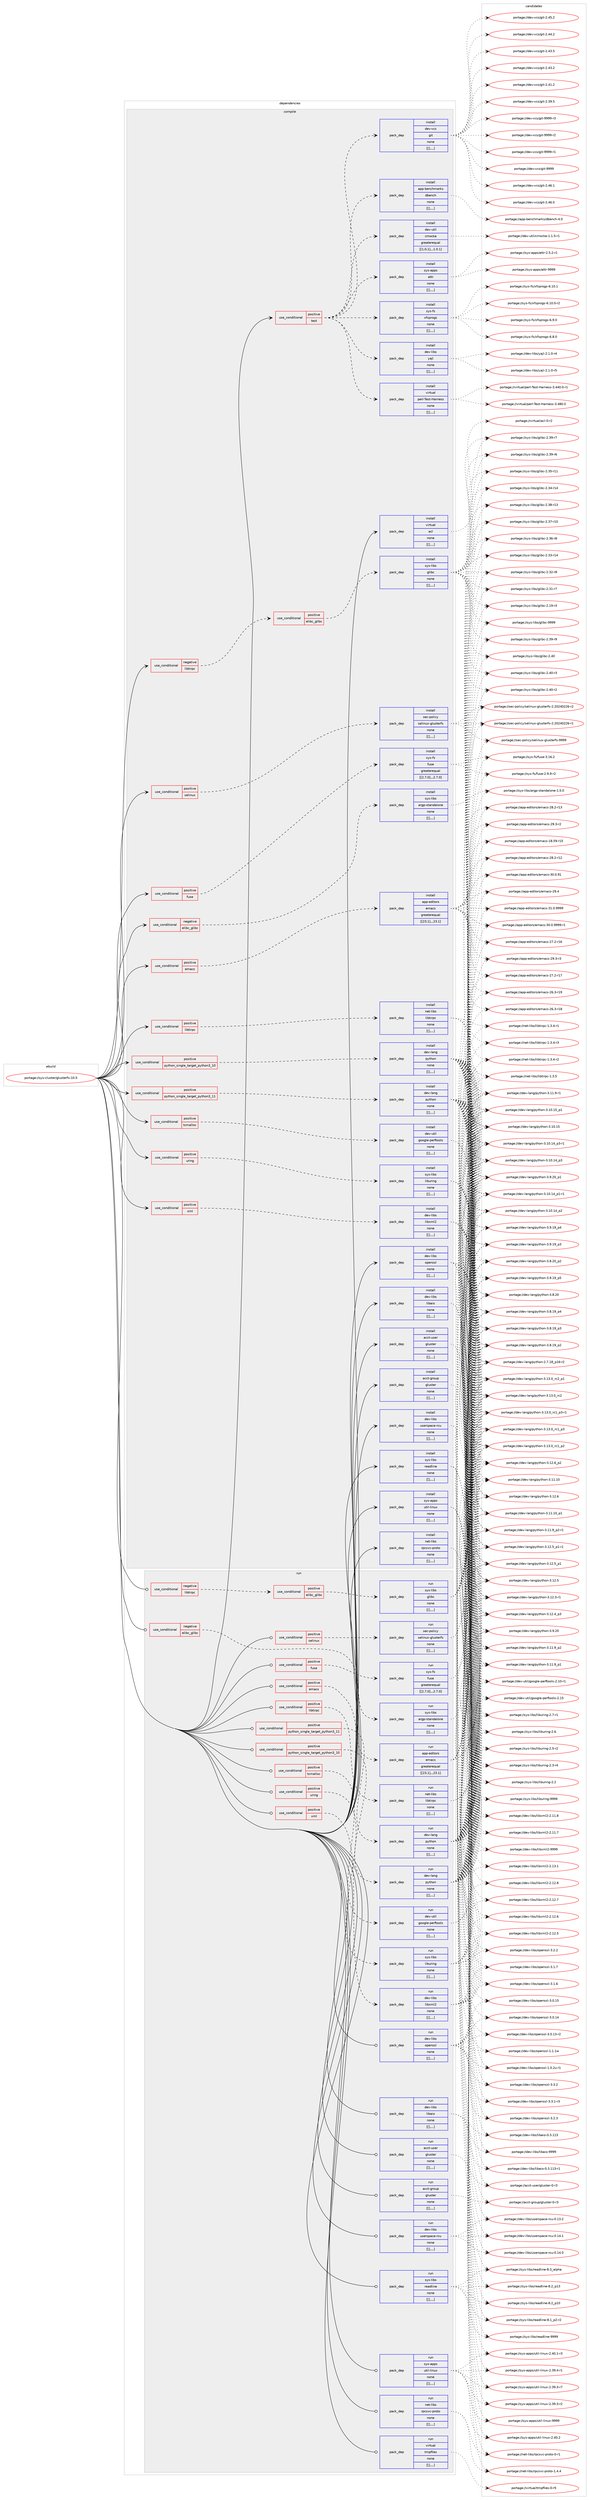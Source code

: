 digraph prolog {

# *************
# Graph options
# *************

newrank=true;
concentrate=true;
compound=true;
graph [rankdir=LR,fontname=Helvetica,fontsize=10,ranksep=1.5];#, ranksep=2.5, nodesep=0.2];
edge  [arrowhead=vee];
node  [fontname=Helvetica,fontsize=10];

# **********
# The ebuild
# **********

subgraph cluster_leftcol {
color=gray;
label=<<i>ebuild</i>>;
id [label="portage://sys-cluster/glusterfs-10.5", color=red, width=4, href="../sys-cluster/glusterfs-10.5.svg"];
}

# ****************
# The dependencies
# ****************

subgraph cluster_midcol {
color=gray;
label=<<i>dependencies</i>>;
subgraph cluster_compile {
fillcolor="#eeeeee";
style=filled;
label=<<i>compile</i>>;
subgraph cond118857 {
dependency442749 [label=<<TABLE BORDER="0" CELLBORDER="1" CELLSPACING="0" CELLPADDING="4"><TR><TD ROWSPAN="3" CELLPADDING="10">use_conditional</TD></TR><TR><TD>negative</TD></TR><TR><TD>elibc_glibc</TD></TR></TABLE>>, shape=none, color=red];
subgraph pack320929 {
dependency442750 [label=<<TABLE BORDER="0" CELLBORDER="1" CELLSPACING="0" CELLPADDING="4" WIDTH="220"><TR><TD ROWSPAN="6" CELLPADDING="30">pack_dep</TD></TR><TR><TD WIDTH="110">install</TD></TR><TR><TD>sys-libs</TD></TR><TR><TD>argp-standalone</TD></TR><TR><TD>none</TD></TR><TR><TD>[[],,,,]</TD></TR></TABLE>>, shape=none, color=blue];
}
dependency442749:e -> dependency442750:w [weight=20,style="dashed",arrowhead="vee"];
}
id:e -> dependency442749:w [weight=20,style="solid",arrowhead="vee"];
subgraph cond118858 {
dependency442751 [label=<<TABLE BORDER="0" CELLBORDER="1" CELLSPACING="0" CELLPADDING="4"><TR><TD ROWSPAN="3" CELLPADDING="10">use_conditional</TD></TR><TR><TD>negative</TD></TR><TR><TD>libtirpc</TD></TR></TABLE>>, shape=none, color=red];
subgraph cond118859 {
dependency442752 [label=<<TABLE BORDER="0" CELLBORDER="1" CELLSPACING="0" CELLPADDING="4"><TR><TD ROWSPAN="3" CELLPADDING="10">use_conditional</TD></TR><TR><TD>positive</TD></TR><TR><TD>elibc_glibc</TD></TR></TABLE>>, shape=none, color=red];
subgraph pack320930 {
dependency442753 [label=<<TABLE BORDER="0" CELLBORDER="1" CELLSPACING="0" CELLPADDING="4" WIDTH="220"><TR><TD ROWSPAN="6" CELLPADDING="30">pack_dep</TD></TR><TR><TD WIDTH="110">install</TD></TR><TR><TD>sys-libs</TD></TR><TR><TD>glibc</TD></TR><TR><TD>none</TD></TR><TR><TD>[[],,,,]</TD></TR></TABLE>>, shape=none, color=blue];
}
dependency442752:e -> dependency442753:w [weight=20,style="dashed",arrowhead="vee"];
}
dependency442751:e -> dependency442752:w [weight=20,style="dashed",arrowhead="vee"];
}
id:e -> dependency442751:w [weight=20,style="solid",arrowhead="vee"];
subgraph cond118860 {
dependency442754 [label=<<TABLE BORDER="0" CELLBORDER="1" CELLSPACING="0" CELLPADDING="4"><TR><TD ROWSPAN="3" CELLPADDING="10">use_conditional</TD></TR><TR><TD>positive</TD></TR><TR><TD>emacs</TD></TR></TABLE>>, shape=none, color=red];
subgraph pack320931 {
dependency442755 [label=<<TABLE BORDER="0" CELLBORDER="1" CELLSPACING="0" CELLPADDING="4" WIDTH="220"><TR><TD ROWSPAN="6" CELLPADDING="30">pack_dep</TD></TR><TR><TD WIDTH="110">install</TD></TR><TR><TD>app-editors</TD></TR><TR><TD>emacs</TD></TR><TR><TD>greaterequal</TD></TR><TR><TD>[[23,1],,,23.1]</TD></TR></TABLE>>, shape=none, color=blue];
}
dependency442754:e -> dependency442755:w [weight=20,style="dashed",arrowhead="vee"];
}
id:e -> dependency442754:w [weight=20,style="solid",arrowhead="vee"];
subgraph cond118861 {
dependency442756 [label=<<TABLE BORDER="0" CELLBORDER="1" CELLSPACING="0" CELLPADDING="4"><TR><TD ROWSPAN="3" CELLPADDING="10">use_conditional</TD></TR><TR><TD>positive</TD></TR><TR><TD>fuse</TD></TR></TABLE>>, shape=none, color=red];
subgraph pack320932 {
dependency442757 [label=<<TABLE BORDER="0" CELLBORDER="1" CELLSPACING="0" CELLPADDING="4" WIDTH="220"><TR><TD ROWSPAN="6" CELLPADDING="30">pack_dep</TD></TR><TR><TD WIDTH="110">install</TD></TR><TR><TD>sys-fs</TD></TR><TR><TD>fuse</TD></TR><TR><TD>greaterequal</TD></TR><TR><TD>[[2,7,0],,,2.7.0]</TD></TR></TABLE>>, shape=none, color=blue];
}
dependency442756:e -> dependency442757:w [weight=20,style="dashed",arrowhead="vee"];
}
id:e -> dependency442756:w [weight=20,style="solid",arrowhead="vee"];
subgraph cond118862 {
dependency442758 [label=<<TABLE BORDER="0" CELLBORDER="1" CELLSPACING="0" CELLPADDING="4"><TR><TD ROWSPAN="3" CELLPADDING="10">use_conditional</TD></TR><TR><TD>positive</TD></TR><TR><TD>libtirpc</TD></TR></TABLE>>, shape=none, color=red];
subgraph pack320933 {
dependency442759 [label=<<TABLE BORDER="0" CELLBORDER="1" CELLSPACING="0" CELLPADDING="4" WIDTH="220"><TR><TD ROWSPAN="6" CELLPADDING="30">pack_dep</TD></TR><TR><TD WIDTH="110">install</TD></TR><TR><TD>net-libs</TD></TR><TR><TD>libtirpc</TD></TR><TR><TD>none</TD></TR><TR><TD>[[],,,,]</TD></TR></TABLE>>, shape=none, color=blue];
}
dependency442758:e -> dependency442759:w [weight=20,style="dashed",arrowhead="vee"];
}
id:e -> dependency442758:w [weight=20,style="solid",arrowhead="vee"];
subgraph cond118863 {
dependency442760 [label=<<TABLE BORDER="0" CELLBORDER="1" CELLSPACING="0" CELLPADDING="4"><TR><TD ROWSPAN="3" CELLPADDING="10">use_conditional</TD></TR><TR><TD>positive</TD></TR><TR><TD>python_single_target_python3_10</TD></TR></TABLE>>, shape=none, color=red];
subgraph pack320934 {
dependency442761 [label=<<TABLE BORDER="0" CELLBORDER="1" CELLSPACING="0" CELLPADDING="4" WIDTH="220"><TR><TD ROWSPAN="6" CELLPADDING="30">pack_dep</TD></TR><TR><TD WIDTH="110">install</TD></TR><TR><TD>dev-lang</TD></TR><TR><TD>python</TD></TR><TR><TD>none</TD></TR><TR><TD>[[],,,,]</TD></TR></TABLE>>, shape=none, color=blue];
}
dependency442760:e -> dependency442761:w [weight=20,style="dashed",arrowhead="vee"];
}
id:e -> dependency442760:w [weight=20,style="solid",arrowhead="vee"];
subgraph cond118864 {
dependency442762 [label=<<TABLE BORDER="0" CELLBORDER="1" CELLSPACING="0" CELLPADDING="4"><TR><TD ROWSPAN="3" CELLPADDING="10">use_conditional</TD></TR><TR><TD>positive</TD></TR><TR><TD>python_single_target_python3_11</TD></TR></TABLE>>, shape=none, color=red];
subgraph pack320935 {
dependency442763 [label=<<TABLE BORDER="0" CELLBORDER="1" CELLSPACING="0" CELLPADDING="4" WIDTH="220"><TR><TD ROWSPAN="6" CELLPADDING="30">pack_dep</TD></TR><TR><TD WIDTH="110">install</TD></TR><TR><TD>dev-lang</TD></TR><TR><TD>python</TD></TR><TR><TD>none</TD></TR><TR><TD>[[],,,,]</TD></TR></TABLE>>, shape=none, color=blue];
}
dependency442762:e -> dependency442763:w [weight=20,style="dashed",arrowhead="vee"];
}
id:e -> dependency442762:w [weight=20,style="solid",arrowhead="vee"];
subgraph cond118865 {
dependency442764 [label=<<TABLE BORDER="0" CELLBORDER="1" CELLSPACING="0" CELLPADDING="4"><TR><TD ROWSPAN="3" CELLPADDING="10">use_conditional</TD></TR><TR><TD>positive</TD></TR><TR><TD>selinux</TD></TR></TABLE>>, shape=none, color=red];
subgraph pack320936 {
dependency442765 [label=<<TABLE BORDER="0" CELLBORDER="1" CELLSPACING="0" CELLPADDING="4" WIDTH="220"><TR><TD ROWSPAN="6" CELLPADDING="30">pack_dep</TD></TR><TR><TD WIDTH="110">install</TD></TR><TR><TD>sec-policy</TD></TR><TR><TD>selinux-glusterfs</TD></TR><TR><TD>none</TD></TR><TR><TD>[[],,,,]</TD></TR></TABLE>>, shape=none, color=blue];
}
dependency442764:e -> dependency442765:w [weight=20,style="dashed",arrowhead="vee"];
}
id:e -> dependency442764:w [weight=20,style="solid",arrowhead="vee"];
subgraph cond118866 {
dependency442766 [label=<<TABLE BORDER="0" CELLBORDER="1" CELLSPACING="0" CELLPADDING="4"><TR><TD ROWSPAN="3" CELLPADDING="10">use_conditional</TD></TR><TR><TD>positive</TD></TR><TR><TD>tcmalloc</TD></TR></TABLE>>, shape=none, color=red];
subgraph pack320937 {
dependency442767 [label=<<TABLE BORDER="0" CELLBORDER="1" CELLSPACING="0" CELLPADDING="4" WIDTH="220"><TR><TD ROWSPAN="6" CELLPADDING="30">pack_dep</TD></TR><TR><TD WIDTH="110">install</TD></TR><TR><TD>dev-util</TD></TR><TR><TD>google-perftools</TD></TR><TR><TD>none</TD></TR><TR><TD>[[],,,,]</TD></TR></TABLE>>, shape=none, color=blue];
}
dependency442766:e -> dependency442767:w [weight=20,style="dashed",arrowhead="vee"];
}
id:e -> dependency442766:w [weight=20,style="solid",arrowhead="vee"];
subgraph cond118867 {
dependency442768 [label=<<TABLE BORDER="0" CELLBORDER="1" CELLSPACING="0" CELLPADDING="4"><TR><TD ROWSPAN="3" CELLPADDING="10">use_conditional</TD></TR><TR><TD>positive</TD></TR><TR><TD>test</TD></TR></TABLE>>, shape=none, color=red];
subgraph pack320938 {
dependency442769 [label=<<TABLE BORDER="0" CELLBORDER="1" CELLSPACING="0" CELLPADDING="4" WIDTH="220"><TR><TD ROWSPAN="6" CELLPADDING="30">pack_dep</TD></TR><TR><TD WIDTH="110">install</TD></TR><TR><TD>dev-util</TD></TR><TR><TD>cmocka</TD></TR><TR><TD>greaterequal</TD></TR><TR><TD>[[1,0,1],,,1.0.1]</TD></TR></TABLE>>, shape=none, color=blue];
}
dependency442768:e -> dependency442769:w [weight=20,style="dashed",arrowhead="vee"];
subgraph pack320939 {
dependency442770 [label=<<TABLE BORDER="0" CELLBORDER="1" CELLSPACING="0" CELLPADDING="4" WIDTH="220"><TR><TD ROWSPAN="6" CELLPADDING="30">pack_dep</TD></TR><TR><TD WIDTH="110">install</TD></TR><TR><TD>app-benchmarks</TD></TR><TR><TD>dbench</TD></TR><TR><TD>none</TD></TR><TR><TD>[[],,,,]</TD></TR></TABLE>>, shape=none, color=blue];
}
dependency442768:e -> dependency442770:w [weight=20,style="dashed",arrowhead="vee"];
subgraph pack320940 {
dependency442771 [label=<<TABLE BORDER="0" CELLBORDER="1" CELLSPACING="0" CELLPADDING="4" WIDTH="220"><TR><TD ROWSPAN="6" CELLPADDING="30">pack_dep</TD></TR><TR><TD WIDTH="110">install</TD></TR><TR><TD>dev-vcs</TD></TR><TR><TD>git</TD></TR><TR><TD>none</TD></TR><TR><TD>[[],,,,]</TD></TR></TABLE>>, shape=none, color=blue];
}
dependency442768:e -> dependency442771:w [weight=20,style="dashed",arrowhead="vee"];
subgraph pack320941 {
dependency442772 [label=<<TABLE BORDER="0" CELLBORDER="1" CELLSPACING="0" CELLPADDING="4" WIDTH="220"><TR><TD ROWSPAN="6" CELLPADDING="30">pack_dep</TD></TR><TR><TD WIDTH="110">install</TD></TR><TR><TD>virtual</TD></TR><TR><TD>perl-Test-Harness</TD></TR><TR><TD>none</TD></TR><TR><TD>[[],,,,]</TD></TR></TABLE>>, shape=none, color=blue];
}
dependency442768:e -> dependency442772:w [weight=20,style="dashed",arrowhead="vee"];
subgraph pack320942 {
dependency442773 [label=<<TABLE BORDER="0" CELLBORDER="1" CELLSPACING="0" CELLPADDING="4" WIDTH="220"><TR><TD ROWSPAN="6" CELLPADDING="30">pack_dep</TD></TR><TR><TD WIDTH="110">install</TD></TR><TR><TD>dev-libs</TD></TR><TR><TD>yajl</TD></TR><TR><TD>none</TD></TR><TR><TD>[[],,,,]</TD></TR></TABLE>>, shape=none, color=blue];
}
dependency442768:e -> dependency442773:w [weight=20,style="dashed",arrowhead="vee"];
subgraph pack320943 {
dependency442774 [label=<<TABLE BORDER="0" CELLBORDER="1" CELLSPACING="0" CELLPADDING="4" WIDTH="220"><TR><TD ROWSPAN="6" CELLPADDING="30">pack_dep</TD></TR><TR><TD WIDTH="110">install</TD></TR><TR><TD>sys-fs</TD></TR><TR><TD>xfsprogs</TD></TR><TR><TD>none</TD></TR><TR><TD>[[],,,,]</TD></TR></TABLE>>, shape=none, color=blue];
}
dependency442768:e -> dependency442774:w [weight=20,style="dashed",arrowhead="vee"];
subgraph pack320944 {
dependency442775 [label=<<TABLE BORDER="0" CELLBORDER="1" CELLSPACING="0" CELLPADDING="4" WIDTH="220"><TR><TD ROWSPAN="6" CELLPADDING="30">pack_dep</TD></TR><TR><TD WIDTH="110">install</TD></TR><TR><TD>sys-apps</TD></TR><TR><TD>attr</TD></TR><TR><TD>none</TD></TR><TR><TD>[[],,,,]</TD></TR></TABLE>>, shape=none, color=blue];
}
dependency442768:e -> dependency442775:w [weight=20,style="dashed",arrowhead="vee"];
}
id:e -> dependency442768:w [weight=20,style="solid",arrowhead="vee"];
subgraph cond118868 {
dependency442776 [label=<<TABLE BORDER="0" CELLBORDER="1" CELLSPACING="0" CELLPADDING="4"><TR><TD ROWSPAN="3" CELLPADDING="10">use_conditional</TD></TR><TR><TD>positive</TD></TR><TR><TD>uring</TD></TR></TABLE>>, shape=none, color=red];
subgraph pack320945 {
dependency442777 [label=<<TABLE BORDER="0" CELLBORDER="1" CELLSPACING="0" CELLPADDING="4" WIDTH="220"><TR><TD ROWSPAN="6" CELLPADDING="30">pack_dep</TD></TR><TR><TD WIDTH="110">install</TD></TR><TR><TD>sys-libs</TD></TR><TR><TD>liburing</TD></TR><TR><TD>none</TD></TR><TR><TD>[[],,,,]</TD></TR></TABLE>>, shape=none, color=blue];
}
dependency442776:e -> dependency442777:w [weight=20,style="dashed",arrowhead="vee"];
}
id:e -> dependency442776:w [weight=20,style="solid",arrowhead="vee"];
subgraph cond118869 {
dependency442778 [label=<<TABLE BORDER="0" CELLBORDER="1" CELLSPACING="0" CELLPADDING="4"><TR><TD ROWSPAN="3" CELLPADDING="10">use_conditional</TD></TR><TR><TD>positive</TD></TR><TR><TD>xml</TD></TR></TABLE>>, shape=none, color=red];
subgraph pack320946 {
dependency442779 [label=<<TABLE BORDER="0" CELLBORDER="1" CELLSPACING="0" CELLPADDING="4" WIDTH="220"><TR><TD ROWSPAN="6" CELLPADDING="30">pack_dep</TD></TR><TR><TD WIDTH="110">install</TD></TR><TR><TD>dev-libs</TD></TR><TR><TD>libxml2</TD></TR><TR><TD>none</TD></TR><TR><TD>[[],,,,]</TD></TR></TABLE>>, shape=none, color=blue];
}
dependency442778:e -> dependency442779:w [weight=20,style="dashed",arrowhead="vee"];
}
id:e -> dependency442778:w [weight=20,style="solid",arrowhead="vee"];
subgraph pack320947 {
dependency442780 [label=<<TABLE BORDER="0" CELLBORDER="1" CELLSPACING="0" CELLPADDING="4" WIDTH="220"><TR><TD ROWSPAN="6" CELLPADDING="30">pack_dep</TD></TR><TR><TD WIDTH="110">install</TD></TR><TR><TD>acct-group</TD></TR><TR><TD>gluster</TD></TR><TR><TD>none</TD></TR><TR><TD>[[],,,,]</TD></TR></TABLE>>, shape=none, color=blue];
}
id:e -> dependency442780:w [weight=20,style="solid",arrowhead="vee"];
subgraph pack320948 {
dependency442781 [label=<<TABLE BORDER="0" CELLBORDER="1" CELLSPACING="0" CELLPADDING="4" WIDTH="220"><TR><TD ROWSPAN="6" CELLPADDING="30">pack_dep</TD></TR><TR><TD WIDTH="110">install</TD></TR><TR><TD>acct-user</TD></TR><TR><TD>gluster</TD></TR><TR><TD>none</TD></TR><TR><TD>[[],,,,]</TD></TR></TABLE>>, shape=none, color=blue];
}
id:e -> dependency442781:w [weight=20,style="solid",arrowhead="vee"];
subgraph pack320949 {
dependency442782 [label=<<TABLE BORDER="0" CELLBORDER="1" CELLSPACING="0" CELLPADDING="4" WIDTH="220"><TR><TD ROWSPAN="6" CELLPADDING="30">pack_dep</TD></TR><TR><TD WIDTH="110">install</TD></TR><TR><TD>dev-libs</TD></TR><TR><TD>libaio</TD></TR><TR><TD>none</TD></TR><TR><TD>[[],,,,]</TD></TR></TABLE>>, shape=none, color=blue];
}
id:e -> dependency442782:w [weight=20,style="solid",arrowhead="vee"];
subgraph pack320950 {
dependency442783 [label=<<TABLE BORDER="0" CELLBORDER="1" CELLSPACING="0" CELLPADDING="4" WIDTH="220"><TR><TD ROWSPAN="6" CELLPADDING="30">pack_dep</TD></TR><TR><TD WIDTH="110">install</TD></TR><TR><TD>dev-libs</TD></TR><TR><TD>openssl</TD></TR><TR><TD>none</TD></TR><TR><TD>[[],,,,]</TD></TR></TABLE>>, shape=none, color=blue];
}
id:e -> dependency442783:w [weight=20,style="solid",arrowhead="vee"];
subgraph pack320951 {
dependency442784 [label=<<TABLE BORDER="0" CELLBORDER="1" CELLSPACING="0" CELLPADDING="4" WIDTH="220"><TR><TD ROWSPAN="6" CELLPADDING="30">pack_dep</TD></TR><TR><TD WIDTH="110">install</TD></TR><TR><TD>dev-libs</TD></TR><TR><TD>userspace-rcu</TD></TR><TR><TD>none</TD></TR><TR><TD>[[],,,,]</TD></TR></TABLE>>, shape=none, color=blue];
}
id:e -> dependency442784:w [weight=20,style="solid",arrowhead="vee"];
subgraph pack320952 {
dependency442785 [label=<<TABLE BORDER="0" CELLBORDER="1" CELLSPACING="0" CELLPADDING="4" WIDTH="220"><TR><TD ROWSPAN="6" CELLPADDING="30">pack_dep</TD></TR><TR><TD WIDTH="110">install</TD></TR><TR><TD>net-libs</TD></TR><TR><TD>rpcsvc-proto</TD></TR><TR><TD>none</TD></TR><TR><TD>[[],,,,]</TD></TR></TABLE>>, shape=none, color=blue];
}
id:e -> dependency442785:w [weight=20,style="solid",arrowhead="vee"];
subgraph pack320953 {
dependency442786 [label=<<TABLE BORDER="0" CELLBORDER="1" CELLSPACING="0" CELLPADDING="4" WIDTH="220"><TR><TD ROWSPAN="6" CELLPADDING="30">pack_dep</TD></TR><TR><TD WIDTH="110">install</TD></TR><TR><TD>sys-apps</TD></TR><TR><TD>util-linux</TD></TR><TR><TD>none</TD></TR><TR><TD>[[],,,,]</TD></TR></TABLE>>, shape=none, color=blue];
}
id:e -> dependency442786:w [weight=20,style="solid",arrowhead="vee"];
subgraph pack320954 {
dependency442787 [label=<<TABLE BORDER="0" CELLBORDER="1" CELLSPACING="0" CELLPADDING="4" WIDTH="220"><TR><TD ROWSPAN="6" CELLPADDING="30">pack_dep</TD></TR><TR><TD WIDTH="110">install</TD></TR><TR><TD>sys-libs</TD></TR><TR><TD>readline</TD></TR><TR><TD>none</TD></TR><TR><TD>[[],,,,]</TD></TR></TABLE>>, shape=none, color=blue];
}
id:e -> dependency442787:w [weight=20,style="solid",arrowhead="vee"];
subgraph pack320955 {
dependency442788 [label=<<TABLE BORDER="0" CELLBORDER="1" CELLSPACING="0" CELLPADDING="4" WIDTH="220"><TR><TD ROWSPAN="6" CELLPADDING="30">pack_dep</TD></TR><TR><TD WIDTH="110">install</TD></TR><TR><TD>virtual</TD></TR><TR><TD>acl</TD></TR><TR><TD>none</TD></TR><TR><TD>[[],,,,]</TD></TR></TABLE>>, shape=none, color=blue];
}
id:e -> dependency442788:w [weight=20,style="solid",arrowhead="vee"];
}
subgraph cluster_compileandrun {
fillcolor="#eeeeee";
style=filled;
label=<<i>compile and run</i>>;
}
subgraph cluster_run {
fillcolor="#eeeeee";
style=filled;
label=<<i>run</i>>;
subgraph cond118870 {
dependency442789 [label=<<TABLE BORDER="0" CELLBORDER="1" CELLSPACING="0" CELLPADDING="4"><TR><TD ROWSPAN="3" CELLPADDING="10">use_conditional</TD></TR><TR><TD>negative</TD></TR><TR><TD>elibc_glibc</TD></TR></TABLE>>, shape=none, color=red];
subgraph pack320956 {
dependency442790 [label=<<TABLE BORDER="0" CELLBORDER="1" CELLSPACING="0" CELLPADDING="4" WIDTH="220"><TR><TD ROWSPAN="6" CELLPADDING="30">pack_dep</TD></TR><TR><TD WIDTH="110">run</TD></TR><TR><TD>sys-libs</TD></TR><TR><TD>argp-standalone</TD></TR><TR><TD>none</TD></TR><TR><TD>[[],,,,]</TD></TR></TABLE>>, shape=none, color=blue];
}
dependency442789:e -> dependency442790:w [weight=20,style="dashed",arrowhead="vee"];
}
id:e -> dependency442789:w [weight=20,style="solid",arrowhead="odot"];
subgraph cond118871 {
dependency442791 [label=<<TABLE BORDER="0" CELLBORDER="1" CELLSPACING="0" CELLPADDING="4"><TR><TD ROWSPAN="3" CELLPADDING="10">use_conditional</TD></TR><TR><TD>negative</TD></TR><TR><TD>libtirpc</TD></TR></TABLE>>, shape=none, color=red];
subgraph cond118872 {
dependency442792 [label=<<TABLE BORDER="0" CELLBORDER="1" CELLSPACING="0" CELLPADDING="4"><TR><TD ROWSPAN="3" CELLPADDING="10">use_conditional</TD></TR><TR><TD>positive</TD></TR><TR><TD>elibc_glibc</TD></TR></TABLE>>, shape=none, color=red];
subgraph pack320957 {
dependency442793 [label=<<TABLE BORDER="0" CELLBORDER="1" CELLSPACING="0" CELLPADDING="4" WIDTH="220"><TR><TD ROWSPAN="6" CELLPADDING="30">pack_dep</TD></TR><TR><TD WIDTH="110">run</TD></TR><TR><TD>sys-libs</TD></TR><TR><TD>glibc</TD></TR><TR><TD>none</TD></TR><TR><TD>[[],,,,]</TD></TR></TABLE>>, shape=none, color=blue];
}
dependency442792:e -> dependency442793:w [weight=20,style="dashed",arrowhead="vee"];
}
dependency442791:e -> dependency442792:w [weight=20,style="dashed",arrowhead="vee"];
}
id:e -> dependency442791:w [weight=20,style="solid",arrowhead="odot"];
subgraph cond118873 {
dependency442794 [label=<<TABLE BORDER="0" CELLBORDER="1" CELLSPACING="0" CELLPADDING="4"><TR><TD ROWSPAN="3" CELLPADDING="10">use_conditional</TD></TR><TR><TD>positive</TD></TR><TR><TD>emacs</TD></TR></TABLE>>, shape=none, color=red];
subgraph pack320958 {
dependency442795 [label=<<TABLE BORDER="0" CELLBORDER="1" CELLSPACING="0" CELLPADDING="4" WIDTH="220"><TR><TD ROWSPAN="6" CELLPADDING="30">pack_dep</TD></TR><TR><TD WIDTH="110">run</TD></TR><TR><TD>app-editors</TD></TR><TR><TD>emacs</TD></TR><TR><TD>greaterequal</TD></TR><TR><TD>[[23,1],,,23.1]</TD></TR></TABLE>>, shape=none, color=blue];
}
dependency442794:e -> dependency442795:w [weight=20,style="dashed",arrowhead="vee"];
}
id:e -> dependency442794:w [weight=20,style="solid",arrowhead="odot"];
subgraph cond118874 {
dependency442796 [label=<<TABLE BORDER="0" CELLBORDER="1" CELLSPACING="0" CELLPADDING="4"><TR><TD ROWSPAN="3" CELLPADDING="10">use_conditional</TD></TR><TR><TD>positive</TD></TR><TR><TD>fuse</TD></TR></TABLE>>, shape=none, color=red];
subgraph pack320959 {
dependency442797 [label=<<TABLE BORDER="0" CELLBORDER="1" CELLSPACING="0" CELLPADDING="4" WIDTH="220"><TR><TD ROWSPAN="6" CELLPADDING="30">pack_dep</TD></TR><TR><TD WIDTH="110">run</TD></TR><TR><TD>sys-fs</TD></TR><TR><TD>fuse</TD></TR><TR><TD>greaterequal</TD></TR><TR><TD>[[2,7,0],,,2.7.0]</TD></TR></TABLE>>, shape=none, color=blue];
}
dependency442796:e -> dependency442797:w [weight=20,style="dashed",arrowhead="vee"];
}
id:e -> dependency442796:w [weight=20,style="solid",arrowhead="odot"];
subgraph cond118875 {
dependency442798 [label=<<TABLE BORDER="0" CELLBORDER="1" CELLSPACING="0" CELLPADDING="4"><TR><TD ROWSPAN="3" CELLPADDING="10">use_conditional</TD></TR><TR><TD>positive</TD></TR><TR><TD>libtirpc</TD></TR></TABLE>>, shape=none, color=red];
subgraph pack320960 {
dependency442799 [label=<<TABLE BORDER="0" CELLBORDER="1" CELLSPACING="0" CELLPADDING="4" WIDTH="220"><TR><TD ROWSPAN="6" CELLPADDING="30">pack_dep</TD></TR><TR><TD WIDTH="110">run</TD></TR><TR><TD>net-libs</TD></TR><TR><TD>libtirpc</TD></TR><TR><TD>none</TD></TR><TR><TD>[[],,,,]</TD></TR></TABLE>>, shape=none, color=blue];
}
dependency442798:e -> dependency442799:w [weight=20,style="dashed",arrowhead="vee"];
}
id:e -> dependency442798:w [weight=20,style="solid",arrowhead="odot"];
subgraph cond118876 {
dependency442800 [label=<<TABLE BORDER="0" CELLBORDER="1" CELLSPACING="0" CELLPADDING="4"><TR><TD ROWSPAN="3" CELLPADDING="10">use_conditional</TD></TR><TR><TD>positive</TD></TR><TR><TD>python_single_target_python3_10</TD></TR></TABLE>>, shape=none, color=red];
subgraph pack320961 {
dependency442801 [label=<<TABLE BORDER="0" CELLBORDER="1" CELLSPACING="0" CELLPADDING="4" WIDTH="220"><TR><TD ROWSPAN="6" CELLPADDING="30">pack_dep</TD></TR><TR><TD WIDTH="110">run</TD></TR><TR><TD>dev-lang</TD></TR><TR><TD>python</TD></TR><TR><TD>none</TD></TR><TR><TD>[[],,,,]</TD></TR></TABLE>>, shape=none, color=blue];
}
dependency442800:e -> dependency442801:w [weight=20,style="dashed",arrowhead="vee"];
}
id:e -> dependency442800:w [weight=20,style="solid",arrowhead="odot"];
subgraph cond118877 {
dependency442802 [label=<<TABLE BORDER="0" CELLBORDER="1" CELLSPACING="0" CELLPADDING="4"><TR><TD ROWSPAN="3" CELLPADDING="10">use_conditional</TD></TR><TR><TD>positive</TD></TR><TR><TD>python_single_target_python3_11</TD></TR></TABLE>>, shape=none, color=red];
subgraph pack320962 {
dependency442803 [label=<<TABLE BORDER="0" CELLBORDER="1" CELLSPACING="0" CELLPADDING="4" WIDTH="220"><TR><TD ROWSPAN="6" CELLPADDING="30">pack_dep</TD></TR><TR><TD WIDTH="110">run</TD></TR><TR><TD>dev-lang</TD></TR><TR><TD>python</TD></TR><TR><TD>none</TD></TR><TR><TD>[[],,,,]</TD></TR></TABLE>>, shape=none, color=blue];
}
dependency442802:e -> dependency442803:w [weight=20,style="dashed",arrowhead="vee"];
}
id:e -> dependency442802:w [weight=20,style="solid",arrowhead="odot"];
subgraph cond118878 {
dependency442804 [label=<<TABLE BORDER="0" CELLBORDER="1" CELLSPACING="0" CELLPADDING="4"><TR><TD ROWSPAN="3" CELLPADDING="10">use_conditional</TD></TR><TR><TD>positive</TD></TR><TR><TD>selinux</TD></TR></TABLE>>, shape=none, color=red];
subgraph pack320963 {
dependency442805 [label=<<TABLE BORDER="0" CELLBORDER="1" CELLSPACING="0" CELLPADDING="4" WIDTH="220"><TR><TD ROWSPAN="6" CELLPADDING="30">pack_dep</TD></TR><TR><TD WIDTH="110">run</TD></TR><TR><TD>sec-policy</TD></TR><TR><TD>selinux-glusterfs</TD></TR><TR><TD>none</TD></TR><TR><TD>[[],,,,]</TD></TR></TABLE>>, shape=none, color=blue];
}
dependency442804:e -> dependency442805:w [weight=20,style="dashed",arrowhead="vee"];
}
id:e -> dependency442804:w [weight=20,style="solid",arrowhead="odot"];
subgraph cond118879 {
dependency442806 [label=<<TABLE BORDER="0" CELLBORDER="1" CELLSPACING="0" CELLPADDING="4"><TR><TD ROWSPAN="3" CELLPADDING="10">use_conditional</TD></TR><TR><TD>positive</TD></TR><TR><TD>tcmalloc</TD></TR></TABLE>>, shape=none, color=red];
subgraph pack320964 {
dependency442807 [label=<<TABLE BORDER="0" CELLBORDER="1" CELLSPACING="0" CELLPADDING="4" WIDTH="220"><TR><TD ROWSPAN="6" CELLPADDING="30">pack_dep</TD></TR><TR><TD WIDTH="110">run</TD></TR><TR><TD>dev-util</TD></TR><TR><TD>google-perftools</TD></TR><TR><TD>none</TD></TR><TR><TD>[[],,,,]</TD></TR></TABLE>>, shape=none, color=blue];
}
dependency442806:e -> dependency442807:w [weight=20,style="dashed",arrowhead="vee"];
}
id:e -> dependency442806:w [weight=20,style="solid",arrowhead="odot"];
subgraph cond118880 {
dependency442808 [label=<<TABLE BORDER="0" CELLBORDER="1" CELLSPACING="0" CELLPADDING="4"><TR><TD ROWSPAN="3" CELLPADDING="10">use_conditional</TD></TR><TR><TD>positive</TD></TR><TR><TD>uring</TD></TR></TABLE>>, shape=none, color=red];
subgraph pack320965 {
dependency442809 [label=<<TABLE BORDER="0" CELLBORDER="1" CELLSPACING="0" CELLPADDING="4" WIDTH="220"><TR><TD ROWSPAN="6" CELLPADDING="30">pack_dep</TD></TR><TR><TD WIDTH="110">run</TD></TR><TR><TD>sys-libs</TD></TR><TR><TD>liburing</TD></TR><TR><TD>none</TD></TR><TR><TD>[[],,,,]</TD></TR></TABLE>>, shape=none, color=blue];
}
dependency442808:e -> dependency442809:w [weight=20,style="dashed",arrowhead="vee"];
}
id:e -> dependency442808:w [weight=20,style="solid",arrowhead="odot"];
subgraph cond118881 {
dependency442810 [label=<<TABLE BORDER="0" CELLBORDER="1" CELLSPACING="0" CELLPADDING="4"><TR><TD ROWSPAN="3" CELLPADDING="10">use_conditional</TD></TR><TR><TD>positive</TD></TR><TR><TD>xml</TD></TR></TABLE>>, shape=none, color=red];
subgraph pack320966 {
dependency442811 [label=<<TABLE BORDER="0" CELLBORDER="1" CELLSPACING="0" CELLPADDING="4" WIDTH="220"><TR><TD ROWSPAN="6" CELLPADDING="30">pack_dep</TD></TR><TR><TD WIDTH="110">run</TD></TR><TR><TD>dev-libs</TD></TR><TR><TD>libxml2</TD></TR><TR><TD>none</TD></TR><TR><TD>[[],,,,]</TD></TR></TABLE>>, shape=none, color=blue];
}
dependency442810:e -> dependency442811:w [weight=20,style="dashed",arrowhead="vee"];
}
id:e -> dependency442810:w [weight=20,style="solid",arrowhead="odot"];
subgraph pack320967 {
dependency442812 [label=<<TABLE BORDER="0" CELLBORDER="1" CELLSPACING="0" CELLPADDING="4" WIDTH="220"><TR><TD ROWSPAN="6" CELLPADDING="30">pack_dep</TD></TR><TR><TD WIDTH="110">run</TD></TR><TR><TD>acct-group</TD></TR><TR><TD>gluster</TD></TR><TR><TD>none</TD></TR><TR><TD>[[],,,,]</TD></TR></TABLE>>, shape=none, color=blue];
}
id:e -> dependency442812:w [weight=20,style="solid",arrowhead="odot"];
subgraph pack320968 {
dependency442813 [label=<<TABLE BORDER="0" CELLBORDER="1" CELLSPACING="0" CELLPADDING="4" WIDTH="220"><TR><TD ROWSPAN="6" CELLPADDING="30">pack_dep</TD></TR><TR><TD WIDTH="110">run</TD></TR><TR><TD>acct-user</TD></TR><TR><TD>gluster</TD></TR><TR><TD>none</TD></TR><TR><TD>[[],,,,]</TD></TR></TABLE>>, shape=none, color=blue];
}
id:e -> dependency442813:w [weight=20,style="solid",arrowhead="odot"];
subgraph pack320969 {
dependency442814 [label=<<TABLE BORDER="0" CELLBORDER="1" CELLSPACING="0" CELLPADDING="4" WIDTH="220"><TR><TD ROWSPAN="6" CELLPADDING="30">pack_dep</TD></TR><TR><TD WIDTH="110">run</TD></TR><TR><TD>dev-libs</TD></TR><TR><TD>libaio</TD></TR><TR><TD>none</TD></TR><TR><TD>[[],,,,]</TD></TR></TABLE>>, shape=none, color=blue];
}
id:e -> dependency442814:w [weight=20,style="solid",arrowhead="odot"];
subgraph pack320970 {
dependency442815 [label=<<TABLE BORDER="0" CELLBORDER="1" CELLSPACING="0" CELLPADDING="4" WIDTH="220"><TR><TD ROWSPAN="6" CELLPADDING="30">pack_dep</TD></TR><TR><TD WIDTH="110">run</TD></TR><TR><TD>dev-libs</TD></TR><TR><TD>openssl</TD></TR><TR><TD>none</TD></TR><TR><TD>[[],,,,]</TD></TR></TABLE>>, shape=none, color=blue];
}
id:e -> dependency442815:w [weight=20,style="solid",arrowhead="odot"];
subgraph pack320971 {
dependency442816 [label=<<TABLE BORDER="0" CELLBORDER="1" CELLSPACING="0" CELLPADDING="4" WIDTH="220"><TR><TD ROWSPAN="6" CELLPADDING="30">pack_dep</TD></TR><TR><TD WIDTH="110">run</TD></TR><TR><TD>dev-libs</TD></TR><TR><TD>userspace-rcu</TD></TR><TR><TD>none</TD></TR><TR><TD>[[],,,,]</TD></TR></TABLE>>, shape=none, color=blue];
}
id:e -> dependency442816:w [weight=20,style="solid",arrowhead="odot"];
subgraph pack320972 {
dependency442817 [label=<<TABLE BORDER="0" CELLBORDER="1" CELLSPACING="0" CELLPADDING="4" WIDTH="220"><TR><TD ROWSPAN="6" CELLPADDING="30">pack_dep</TD></TR><TR><TD WIDTH="110">run</TD></TR><TR><TD>net-libs</TD></TR><TR><TD>rpcsvc-proto</TD></TR><TR><TD>none</TD></TR><TR><TD>[[],,,,]</TD></TR></TABLE>>, shape=none, color=blue];
}
id:e -> dependency442817:w [weight=20,style="solid",arrowhead="odot"];
subgraph pack320973 {
dependency442818 [label=<<TABLE BORDER="0" CELLBORDER="1" CELLSPACING="0" CELLPADDING="4" WIDTH="220"><TR><TD ROWSPAN="6" CELLPADDING="30">pack_dep</TD></TR><TR><TD WIDTH="110">run</TD></TR><TR><TD>sys-apps</TD></TR><TR><TD>util-linux</TD></TR><TR><TD>none</TD></TR><TR><TD>[[],,,,]</TD></TR></TABLE>>, shape=none, color=blue];
}
id:e -> dependency442818:w [weight=20,style="solid",arrowhead="odot"];
subgraph pack320974 {
dependency442819 [label=<<TABLE BORDER="0" CELLBORDER="1" CELLSPACING="0" CELLPADDING="4" WIDTH="220"><TR><TD ROWSPAN="6" CELLPADDING="30">pack_dep</TD></TR><TR><TD WIDTH="110">run</TD></TR><TR><TD>sys-libs</TD></TR><TR><TD>readline</TD></TR><TR><TD>none</TD></TR><TR><TD>[[],,,,]</TD></TR></TABLE>>, shape=none, color=blue];
}
id:e -> dependency442819:w [weight=20,style="solid",arrowhead="odot"];
subgraph pack320975 {
dependency442820 [label=<<TABLE BORDER="0" CELLBORDER="1" CELLSPACING="0" CELLPADDING="4" WIDTH="220"><TR><TD ROWSPAN="6" CELLPADDING="30">pack_dep</TD></TR><TR><TD WIDTH="110">run</TD></TR><TR><TD>virtual</TD></TR><TR><TD>tmpfiles</TD></TR><TR><TD>none</TD></TR><TR><TD>[[],,,,]</TD></TR></TABLE>>, shape=none, color=blue];
}
id:e -> dependency442820:w [weight=20,style="solid",arrowhead="odot"];
}
}

# **************
# The candidates
# **************

subgraph cluster_choices {
rank=same;
color=gray;
label=<<i>candidates</i>>;

subgraph choice320929 {
color=black;
nodesep=1;
choice11512111545108105981154797114103112451151169711010097108111110101454946534648 [label="portage://sys-libs/argp-standalone-1.5.0", color=red, width=4,href="../sys-libs/argp-standalone-1.5.0.svg"];
dependency442750:e -> choice11512111545108105981154797114103112451151169711010097108111110101454946534648:w [style=dotted,weight="100"];
}
subgraph choice320930 {
color=black;
nodesep=1;
choice11512111545108105981154710310810598994557575757 [label="portage://sys-libs/glibc-9999", color=red, width=4,href="../sys-libs/glibc-9999.svg"];
choice115121115451081059811547103108105989945504652484511451 [label="portage://sys-libs/glibc-2.40-r3", color=red, width=4,href="../sys-libs/glibc-2.40-r3.svg"];
choice115121115451081059811547103108105989945504652484511450 [label="portage://sys-libs/glibc-2.40-r2", color=red, width=4,href="../sys-libs/glibc-2.40-r2.svg"];
choice11512111545108105981154710310810598994550465248 [label="portage://sys-libs/glibc-2.40", color=red, width=4,href="../sys-libs/glibc-2.40.svg"];
choice115121115451081059811547103108105989945504651574511457 [label="portage://sys-libs/glibc-2.39-r9", color=red, width=4,href="../sys-libs/glibc-2.39-r9.svg"];
choice115121115451081059811547103108105989945504651574511455 [label="portage://sys-libs/glibc-2.39-r7", color=red, width=4,href="../sys-libs/glibc-2.39-r7.svg"];
choice115121115451081059811547103108105989945504651574511454 [label="portage://sys-libs/glibc-2.39-r6", color=red, width=4,href="../sys-libs/glibc-2.39-r6.svg"];
choice11512111545108105981154710310810598994550465156451144951 [label="portage://sys-libs/glibc-2.38-r13", color=red, width=4,href="../sys-libs/glibc-2.38-r13.svg"];
choice11512111545108105981154710310810598994550465155451144948 [label="portage://sys-libs/glibc-2.37-r10", color=red, width=4,href="../sys-libs/glibc-2.37-r10.svg"];
choice115121115451081059811547103108105989945504651544511456 [label="portage://sys-libs/glibc-2.36-r8", color=red, width=4,href="../sys-libs/glibc-2.36-r8.svg"];
choice11512111545108105981154710310810598994550465153451144949 [label="portage://sys-libs/glibc-2.35-r11", color=red, width=4,href="../sys-libs/glibc-2.35-r11.svg"];
choice11512111545108105981154710310810598994550465152451144952 [label="portage://sys-libs/glibc-2.34-r14", color=red, width=4,href="../sys-libs/glibc-2.34-r14.svg"];
choice11512111545108105981154710310810598994550465151451144952 [label="portage://sys-libs/glibc-2.33-r14", color=red, width=4,href="../sys-libs/glibc-2.33-r14.svg"];
choice115121115451081059811547103108105989945504651504511456 [label="portage://sys-libs/glibc-2.32-r8", color=red, width=4,href="../sys-libs/glibc-2.32-r8.svg"];
choice115121115451081059811547103108105989945504651494511455 [label="portage://sys-libs/glibc-2.31-r7", color=red, width=4,href="../sys-libs/glibc-2.31-r7.svg"];
choice115121115451081059811547103108105989945504649574511451 [label="portage://sys-libs/glibc-2.19-r3", color=red, width=4,href="../sys-libs/glibc-2.19-r3.svg"];
dependency442753:e -> choice11512111545108105981154710310810598994557575757:w [style=dotted,weight="100"];
dependency442753:e -> choice115121115451081059811547103108105989945504652484511451:w [style=dotted,weight="100"];
dependency442753:e -> choice115121115451081059811547103108105989945504652484511450:w [style=dotted,weight="100"];
dependency442753:e -> choice11512111545108105981154710310810598994550465248:w [style=dotted,weight="100"];
dependency442753:e -> choice115121115451081059811547103108105989945504651574511457:w [style=dotted,weight="100"];
dependency442753:e -> choice115121115451081059811547103108105989945504651574511455:w [style=dotted,weight="100"];
dependency442753:e -> choice115121115451081059811547103108105989945504651574511454:w [style=dotted,weight="100"];
dependency442753:e -> choice11512111545108105981154710310810598994550465156451144951:w [style=dotted,weight="100"];
dependency442753:e -> choice11512111545108105981154710310810598994550465155451144948:w [style=dotted,weight="100"];
dependency442753:e -> choice115121115451081059811547103108105989945504651544511456:w [style=dotted,weight="100"];
dependency442753:e -> choice11512111545108105981154710310810598994550465153451144949:w [style=dotted,weight="100"];
dependency442753:e -> choice11512111545108105981154710310810598994550465152451144952:w [style=dotted,weight="100"];
dependency442753:e -> choice11512111545108105981154710310810598994550465151451144952:w [style=dotted,weight="100"];
dependency442753:e -> choice115121115451081059811547103108105989945504651504511456:w [style=dotted,weight="100"];
dependency442753:e -> choice115121115451081059811547103108105989945504651494511455:w [style=dotted,weight="100"];
dependency442753:e -> choice115121115451081059811547103108105989945504649574511451:w [style=dotted,weight="100"];
}
subgraph choice320931 {
color=black;
nodesep=1;
choice971121124510110010511611111411547101109979911545514946484657575757 [label="portage://app-editors/emacs-31.0.9999", color=red, width=4,href="../app-editors/emacs-31.0.9999.svg"];
choice9711211245101100105116111114115471011099799115455148464846575757574511449 [label="portage://app-editors/emacs-30.0.9999-r1", color=red, width=4,href="../app-editors/emacs-30.0.9999-r1.svg"];
choice97112112451011001051161111141154710110997991154551484648465749 [label="portage://app-editors/emacs-30.0.91", color=red, width=4,href="../app-editors/emacs-30.0.91.svg"];
choice97112112451011001051161111141154710110997991154550574652 [label="portage://app-editors/emacs-29.4", color=red, width=4,href="../app-editors/emacs-29.4.svg"];
choice971121124510110010511611111411547101109979911545505746514511451 [label="portage://app-editors/emacs-29.3-r3", color=red, width=4,href="../app-editors/emacs-29.3-r3.svg"];
choice971121124510110010511611111411547101109979911545505746514511450 [label="portage://app-editors/emacs-29.3-r2", color=red, width=4,href="../app-editors/emacs-29.3-r2.svg"];
choice97112112451011001051161111141154710110997991154550564650451144951 [label="portage://app-editors/emacs-28.2-r13", color=red, width=4,href="../app-editors/emacs-28.2-r13.svg"];
choice97112112451011001051161111141154710110997991154550564650451144950 [label="portage://app-editors/emacs-28.2-r12", color=red, width=4,href="../app-editors/emacs-28.2-r12.svg"];
choice97112112451011001051161111141154710110997991154550554650451144955 [label="portage://app-editors/emacs-27.2-r17", color=red, width=4,href="../app-editors/emacs-27.2-r17.svg"];
choice97112112451011001051161111141154710110997991154550554650451144954 [label="portage://app-editors/emacs-27.2-r16", color=red, width=4,href="../app-editors/emacs-27.2-r16.svg"];
choice97112112451011001051161111141154710110997991154550544651451144957 [label="portage://app-editors/emacs-26.3-r19", color=red, width=4,href="../app-editors/emacs-26.3-r19.svg"];
choice97112112451011001051161111141154710110997991154550544651451144956 [label="portage://app-editors/emacs-26.3-r18", color=red, width=4,href="../app-editors/emacs-26.3-r18.svg"];
choice9711211245101100105116111114115471011099799115454956465357451144953 [label="portage://app-editors/emacs-18.59-r15", color=red, width=4,href="../app-editors/emacs-18.59-r15.svg"];
dependency442755:e -> choice971121124510110010511611111411547101109979911545514946484657575757:w [style=dotted,weight="100"];
dependency442755:e -> choice9711211245101100105116111114115471011099799115455148464846575757574511449:w [style=dotted,weight="100"];
dependency442755:e -> choice97112112451011001051161111141154710110997991154551484648465749:w [style=dotted,weight="100"];
dependency442755:e -> choice97112112451011001051161111141154710110997991154550574652:w [style=dotted,weight="100"];
dependency442755:e -> choice971121124510110010511611111411547101109979911545505746514511451:w [style=dotted,weight="100"];
dependency442755:e -> choice971121124510110010511611111411547101109979911545505746514511450:w [style=dotted,weight="100"];
dependency442755:e -> choice97112112451011001051161111141154710110997991154550564650451144951:w [style=dotted,weight="100"];
dependency442755:e -> choice97112112451011001051161111141154710110997991154550564650451144950:w [style=dotted,weight="100"];
dependency442755:e -> choice97112112451011001051161111141154710110997991154550554650451144955:w [style=dotted,weight="100"];
dependency442755:e -> choice97112112451011001051161111141154710110997991154550554650451144954:w [style=dotted,weight="100"];
dependency442755:e -> choice97112112451011001051161111141154710110997991154550544651451144957:w [style=dotted,weight="100"];
dependency442755:e -> choice97112112451011001051161111141154710110997991154550544651451144956:w [style=dotted,weight="100"];
dependency442755:e -> choice9711211245101100105116111114115471011099799115454956465357451144953:w [style=dotted,weight="100"];
}
subgraph choice320932 {
color=black;
nodesep=1;
choice115121115451021154710211711510145514649544650 [label="portage://sys-fs/fuse-3.16.2", color=red, width=4,href="../sys-fs/fuse-3.16.2.svg"];
choice11512111545102115471021171151014550465746574511450 [label="portage://sys-fs/fuse-2.9.9-r2", color=red, width=4,href="../sys-fs/fuse-2.9.9-r2.svg"];
dependency442757:e -> choice115121115451021154710211711510145514649544650:w [style=dotted,weight="100"];
dependency442757:e -> choice11512111545102115471021171151014550465746574511450:w [style=dotted,weight="100"];
}
subgraph choice320933 {
color=black;
nodesep=1;
choice1101011164510810598115471081059811610511411299454946514653 [label="portage://net-libs/libtirpc-1.3.5", color=red, width=4,href="../net-libs/libtirpc-1.3.5.svg"];
choice11010111645108105981154710810598116105114112994549465146524511451 [label="portage://net-libs/libtirpc-1.3.4-r3", color=red, width=4,href="../net-libs/libtirpc-1.3.4-r3.svg"];
choice11010111645108105981154710810598116105114112994549465146524511450 [label="portage://net-libs/libtirpc-1.3.4-r2", color=red, width=4,href="../net-libs/libtirpc-1.3.4-r2.svg"];
choice11010111645108105981154710810598116105114112994549465146524511449 [label="portage://net-libs/libtirpc-1.3.4-r1", color=red, width=4,href="../net-libs/libtirpc-1.3.4-r1.svg"];
dependency442759:e -> choice1101011164510810598115471081059811610511411299454946514653:w [style=dotted,weight="100"];
dependency442759:e -> choice11010111645108105981154710810598116105114112994549465146524511451:w [style=dotted,weight="100"];
dependency442759:e -> choice11010111645108105981154710810598116105114112994549465146524511450:w [style=dotted,weight="100"];
dependency442759:e -> choice11010111645108105981154710810598116105114112994549465146524511449:w [style=dotted,weight="100"];
}
subgraph choice320934 {
color=black;
nodesep=1;
choice100101118451089711010347112121116104111110455146495146489511499509511249 [label="portage://dev-lang/python-3.13.0_rc2_p1", color=red, width=4,href="../dev-lang/python-3.13.0_rc2_p1.svg"];
choice10010111845108971101034711212111610411111045514649514648951149950 [label="portage://dev-lang/python-3.13.0_rc2", color=red, width=4,href="../dev-lang/python-3.13.0_rc2.svg"];
choice1001011184510897110103471121211161041111104551464951464895114994995112514511449 [label="portage://dev-lang/python-3.13.0_rc1_p3-r1", color=red, width=4,href="../dev-lang/python-3.13.0_rc1_p3-r1.svg"];
choice100101118451089711010347112121116104111110455146495146489511499499511251 [label="portage://dev-lang/python-3.13.0_rc1_p3", color=red, width=4,href="../dev-lang/python-3.13.0_rc1_p3.svg"];
choice100101118451089711010347112121116104111110455146495146489511499499511250 [label="portage://dev-lang/python-3.13.0_rc1_p2", color=red, width=4,href="../dev-lang/python-3.13.0_rc1_p2.svg"];
choice100101118451089711010347112121116104111110455146495046549511250 [label="portage://dev-lang/python-3.12.6_p2", color=red, width=4,href="../dev-lang/python-3.12.6_p2.svg"];
choice10010111845108971101034711212111610411111045514649504654 [label="portage://dev-lang/python-3.12.6", color=red, width=4,href="../dev-lang/python-3.12.6.svg"];
choice1001011184510897110103471121211161041111104551464950465395112494511449 [label="portage://dev-lang/python-3.12.5_p1-r1", color=red, width=4,href="../dev-lang/python-3.12.5_p1-r1.svg"];
choice100101118451089711010347112121116104111110455146495046539511249 [label="portage://dev-lang/python-3.12.5_p1", color=red, width=4,href="../dev-lang/python-3.12.5_p1.svg"];
choice10010111845108971101034711212111610411111045514649504653 [label="portage://dev-lang/python-3.12.5", color=red, width=4,href="../dev-lang/python-3.12.5.svg"];
choice100101118451089711010347112121116104111110455146495046529511251 [label="portage://dev-lang/python-3.12.4_p3", color=red, width=4,href="../dev-lang/python-3.12.4_p3.svg"];
choice100101118451089711010347112121116104111110455146495046514511449 [label="portage://dev-lang/python-3.12.3-r1", color=red, width=4,href="../dev-lang/python-3.12.3-r1.svg"];
choice10010111845108971101034711212111610411111045514649494649489511249 [label="portage://dev-lang/python-3.11.10_p1", color=red, width=4,href="../dev-lang/python-3.11.10_p1.svg"];
choice1001011184510897110103471121211161041111104551464949464948 [label="portage://dev-lang/python-3.11.10", color=red, width=4,href="../dev-lang/python-3.11.10.svg"];
choice1001011184510897110103471121211161041111104551464949465795112504511449 [label="portage://dev-lang/python-3.11.9_p2-r1", color=red, width=4,href="../dev-lang/python-3.11.9_p2-r1.svg"];
choice100101118451089711010347112121116104111110455146494946579511250 [label="portage://dev-lang/python-3.11.9_p2", color=red, width=4,href="../dev-lang/python-3.11.9_p2.svg"];
choice100101118451089711010347112121116104111110455146494946579511249 [label="portage://dev-lang/python-3.11.9_p1", color=red, width=4,href="../dev-lang/python-3.11.9_p1.svg"];
choice100101118451089711010347112121116104111110455146494946574511449 [label="portage://dev-lang/python-3.11.9-r1", color=red, width=4,href="../dev-lang/python-3.11.9-r1.svg"];
choice10010111845108971101034711212111610411111045514649484649539511249 [label="portage://dev-lang/python-3.10.15_p1", color=red, width=4,href="../dev-lang/python-3.10.15_p1.svg"];
choice1001011184510897110103471121211161041111104551464948464953 [label="portage://dev-lang/python-3.10.15", color=red, width=4,href="../dev-lang/python-3.10.15.svg"];
choice100101118451089711010347112121116104111110455146494846495295112514511449 [label="portage://dev-lang/python-3.10.14_p3-r1", color=red, width=4,href="../dev-lang/python-3.10.14_p3-r1.svg"];
choice10010111845108971101034711212111610411111045514649484649529511251 [label="portage://dev-lang/python-3.10.14_p3", color=red, width=4,href="../dev-lang/python-3.10.14_p3.svg"];
choice10010111845108971101034711212111610411111045514649484649529511250 [label="portage://dev-lang/python-3.10.14_p2", color=red, width=4,href="../dev-lang/python-3.10.14_p2.svg"];
choice100101118451089711010347112121116104111110455146494846495295112494511449 [label="portage://dev-lang/python-3.10.14_p1-r1", color=red, width=4,href="../dev-lang/python-3.10.14_p1-r1.svg"];
choice100101118451089711010347112121116104111110455146574650489511249 [label="portage://dev-lang/python-3.9.20_p1", color=red, width=4,href="../dev-lang/python-3.9.20_p1.svg"];
choice10010111845108971101034711212111610411111045514657465048 [label="portage://dev-lang/python-3.9.20", color=red, width=4,href="../dev-lang/python-3.9.20.svg"];
choice100101118451089711010347112121116104111110455146574649579511253 [label="portage://dev-lang/python-3.9.19_p5", color=red, width=4,href="../dev-lang/python-3.9.19_p5.svg"];
choice100101118451089711010347112121116104111110455146574649579511252 [label="portage://dev-lang/python-3.9.19_p4", color=red, width=4,href="../dev-lang/python-3.9.19_p4.svg"];
choice100101118451089711010347112121116104111110455146574649579511251 [label="portage://dev-lang/python-3.9.19_p3", color=red, width=4,href="../dev-lang/python-3.9.19_p3.svg"];
choice100101118451089711010347112121116104111110455146564650489511250 [label="portage://dev-lang/python-3.8.20_p2", color=red, width=4,href="../dev-lang/python-3.8.20_p2.svg"];
choice10010111845108971101034711212111610411111045514656465048 [label="portage://dev-lang/python-3.8.20", color=red, width=4,href="../dev-lang/python-3.8.20.svg"];
choice100101118451089711010347112121116104111110455146564649579511252 [label="portage://dev-lang/python-3.8.19_p4", color=red, width=4,href="../dev-lang/python-3.8.19_p4.svg"];
choice100101118451089711010347112121116104111110455146564649579511251 [label="portage://dev-lang/python-3.8.19_p3", color=red, width=4,href="../dev-lang/python-3.8.19_p3.svg"];
choice100101118451089711010347112121116104111110455146564649579511250 [label="portage://dev-lang/python-3.8.19_p2", color=red, width=4,href="../dev-lang/python-3.8.19_p2.svg"];
choice100101118451089711010347112121116104111110455046554649569511249544511450 [label="portage://dev-lang/python-2.7.18_p16-r2", color=red, width=4,href="../dev-lang/python-2.7.18_p16-r2.svg"];
dependency442761:e -> choice100101118451089711010347112121116104111110455146495146489511499509511249:w [style=dotted,weight="100"];
dependency442761:e -> choice10010111845108971101034711212111610411111045514649514648951149950:w [style=dotted,weight="100"];
dependency442761:e -> choice1001011184510897110103471121211161041111104551464951464895114994995112514511449:w [style=dotted,weight="100"];
dependency442761:e -> choice100101118451089711010347112121116104111110455146495146489511499499511251:w [style=dotted,weight="100"];
dependency442761:e -> choice100101118451089711010347112121116104111110455146495146489511499499511250:w [style=dotted,weight="100"];
dependency442761:e -> choice100101118451089711010347112121116104111110455146495046549511250:w [style=dotted,weight="100"];
dependency442761:e -> choice10010111845108971101034711212111610411111045514649504654:w [style=dotted,weight="100"];
dependency442761:e -> choice1001011184510897110103471121211161041111104551464950465395112494511449:w [style=dotted,weight="100"];
dependency442761:e -> choice100101118451089711010347112121116104111110455146495046539511249:w [style=dotted,weight="100"];
dependency442761:e -> choice10010111845108971101034711212111610411111045514649504653:w [style=dotted,weight="100"];
dependency442761:e -> choice100101118451089711010347112121116104111110455146495046529511251:w [style=dotted,weight="100"];
dependency442761:e -> choice100101118451089711010347112121116104111110455146495046514511449:w [style=dotted,weight="100"];
dependency442761:e -> choice10010111845108971101034711212111610411111045514649494649489511249:w [style=dotted,weight="100"];
dependency442761:e -> choice1001011184510897110103471121211161041111104551464949464948:w [style=dotted,weight="100"];
dependency442761:e -> choice1001011184510897110103471121211161041111104551464949465795112504511449:w [style=dotted,weight="100"];
dependency442761:e -> choice100101118451089711010347112121116104111110455146494946579511250:w [style=dotted,weight="100"];
dependency442761:e -> choice100101118451089711010347112121116104111110455146494946579511249:w [style=dotted,weight="100"];
dependency442761:e -> choice100101118451089711010347112121116104111110455146494946574511449:w [style=dotted,weight="100"];
dependency442761:e -> choice10010111845108971101034711212111610411111045514649484649539511249:w [style=dotted,weight="100"];
dependency442761:e -> choice1001011184510897110103471121211161041111104551464948464953:w [style=dotted,weight="100"];
dependency442761:e -> choice100101118451089711010347112121116104111110455146494846495295112514511449:w [style=dotted,weight="100"];
dependency442761:e -> choice10010111845108971101034711212111610411111045514649484649529511251:w [style=dotted,weight="100"];
dependency442761:e -> choice10010111845108971101034711212111610411111045514649484649529511250:w [style=dotted,weight="100"];
dependency442761:e -> choice100101118451089711010347112121116104111110455146494846495295112494511449:w [style=dotted,weight="100"];
dependency442761:e -> choice100101118451089711010347112121116104111110455146574650489511249:w [style=dotted,weight="100"];
dependency442761:e -> choice10010111845108971101034711212111610411111045514657465048:w [style=dotted,weight="100"];
dependency442761:e -> choice100101118451089711010347112121116104111110455146574649579511253:w [style=dotted,weight="100"];
dependency442761:e -> choice100101118451089711010347112121116104111110455146574649579511252:w [style=dotted,weight="100"];
dependency442761:e -> choice100101118451089711010347112121116104111110455146574649579511251:w [style=dotted,weight="100"];
dependency442761:e -> choice100101118451089711010347112121116104111110455146564650489511250:w [style=dotted,weight="100"];
dependency442761:e -> choice10010111845108971101034711212111610411111045514656465048:w [style=dotted,weight="100"];
dependency442761:e -> choice100101118451089711010347112121116104111110455146564649579511252:w [style=dotted,weight="100"];
dependency442761:e -> choice100101118451089711010347112121116104111110455146564649579511251:w [style=dotted,weight="100"];
dependency442761:e -> choice100101118451089711010347112121116104111110455146564649579511250:w [style=dotted,weight="100"];
dependency442761:e -> choice100101118451089711010347112121116104111110455046554649569511249544511450:w [style=dotted,weight="100"];
}
subgraph choice320935 {
color=black;
nodesep=1;
choice100101118451089711010347112121116104111110455146495146489511499509511249 [label="portage://dev-lang/python-3.13.0_rc2_p1", color=red, width=4,href="../dev-lang/python-3.13.0_rc2_p1.svg"];
choice10010111845108971101034711212111610411111045514649514648951149950 [label="portage://dev-lang/python-3.13.0_rc2", color=red, width=4,href="../dev-lang/python-3.13.0_rc2.svg"];
choice1001011184510897110103471121211161041111104551464951464895114994995112514511449 [label="portage://dev-lang/python-3.13.0_rc1_p3-r1", color=red, width=4,href="../dev-lang/python-3.13.0_rc1_p3-r1.svg"];
choice100101118451089711010347112121116104111110455146495146489511499499511251 [label="portage://dev-lang/python-3.13.0_rc1_p3", color=red, width=4,href="../dev-lang/python-3.13.0_rc1_p3.svg"];
choice100101118451089711010347112121116104111110455146495146489511499499511250 [label="portage://dev-lang/python-3.13.0_rc1_p2", color=red, width=4,href="../dev-lang/python-3.13.0_rc1_p2.svg"];
choice100101118451089711010347112121116104111110455146495046549511250 [label="portage://dev-lang/python-3.12.6_p2", color=red, width=4,href="../dev-lang/python-3.12.6_p2.svg"];
choice10010111845108971101034711212111610411111045514649504654 [label="portage://dev-lang/python-3.12.6", color=red, width=4,href="../dev-lang/python-3.12.6.svg"];
choice1001011184510897110103471121211161041111104551464950465395112494511449 [label="portage://dev-lang/python-3.12.5_p1-r1", color=red, width=4,href="../dev-lang/python-3.12.5_p1-r1.svg"];
choice100101118451089711010347112121116104111110455146495046539511249 [label="portage://dev-lang/python-3.12.5_p1", color=red, width=4,href="../dev-lang/python-3.12.5_p1.svg"];
choice10010111845108971101034711212111610411111045514649504653 [label="portage://dev-lang/python-3.12.5", color=red, width=4,href="../dev-lang/python-3.12.5.svg"];
choice100101118451089711010347112121116104111110455146495046529511251 [label="portage://dev-lang/python-3.12.4_p3", color=red, width=4,href="../dev-lang/python-3.12.4_p3.svg"];
choice100101118451089711010347112121116104111110455146495046514511449 [label="portage://dev-lang/python-3.12.3-r1", color=red, width=4,href="../dev-lang/python-3.12.3-r1.svg"];
choice10010111845108971101034711212111610411111045514649494649489511249 [label="portage://dev-lang/python-3.11.10_p1", color=red, width=4,href="../dev-lang/python-3.11.10_p1.svg"];
choice1001011184510897110103471121211161041111104551464949464948 [label="portage://dev-lang/python-3.11.10", color=red, width=4,href="../dev-lang/python-3.11.10.svg"];
choice1001011184510897110103471121211161041111104551464949465795112504511449 [label="portage://dev-lang/python-3.11.9_p2-r1", color=red, width=4,href="../dev-lang/python-3.11.9_p2-r1.svg"];
choice100101118451089711010347112121116104111110455146494946579511250 [label="portage://dev-lang/python-3.11.9_p2", color=red, width=4,href="../dev-lang/python-3.11.9_p2.svg"];
choice100101118451089711010347112121116104111110455146494946579511249 [label="portage://dev-lang/python-3.11.9_p1", color=red, width=4,href="../dev-lang/python-3.11.9_p1.svg"];
choice100101118451089711010347112121116104111110455146494946574511449 [label="portage://dev-lang/python-3.11.9-r1", color=red, width=4,href="../dev-lang/python-3.11.9-r1.svg"];
choice10010111845108971101034711212111610411111045514649484649539511249 [label="portage://dev-lang/python-3.10.15_p1", color=red, width=4,href="../dev-lang/python-3.10.15_p1.svg"];
choice1001011184510897110103471121211161041111104551464948464953 [label="portage://dev-lang/python-3.10.15", color=red, width=4,href="../dev-lang/python-3.10.15.svg"];
choice100101118451089711010347112121116104111110455146494846495295112514511449 [label="portage://dev-lang/python-3.10.14_p3-r1", color=red, width=4,href="../dev-lang/python-3.10.14_p3-r1.svg"];
choice10010111845108971101034711212111610411111045514649484649529511251 [label="portage://dev-lang/python-3.10.14_p3", color=red, width=4,href="../dev-lang/python-3.10.14_p3.svg"];
choice10010111845108971101034711212111610411111045514649484649529511250 [label="portage://dev-lang/python-3.10.14_p2", color=red, width=4,href="../dev-lang/python-3.10.14_p2.svg"];
choice100101118451089711010347112121116104111110455146494846495295112494511449 [label="portage://dev-lang/python-3.10.14_p1-r1", color=red, width=4,href="../dev-lang/python-3.10.14_p1-r1.svg"];
choice100101118451089711010347112121116104111110455146574650489511249 [label="portage://dev-lang/python-3.9.20_p1", color=red, width=4,href="../dev-lang/python-3.9.20_p1.svg"];
choice10010111845108971101034711212111610411111045514657465048 [label="portage://dev-lang/python-3.9.20", color=red, width=4,href="../dev-lang/python-3.9.20.svg"];
choice100101118451089711010347112121116104111110455146574649579511253 [label="portage://dev-lang/python-3.9.19_p5", color=red, width=4,href="../dev-lang/python-3.9.19_p5.svg"];
choice100101118451089711010347112121116104111110455146574649579511252 [label="portage://dev-lang/python-3.9.19_p4", color=red, width=4,href="../dev-lang/python-3.9.19_p4.svg"];
choice100101118451089711010347112121116104111110455146574649579511251 [label="portage://dev-lang/python-3.9.19_p3", color=red, width=4,href="../dev-lang/python-3.9.19_p3.svg"];
choice100101118451089711010347112121116104111110455146564650489511250 [label="portage://dev-lang/python-3.8.20_p2", color=red, width=4,href="../dev-lang/python-3.8.20_p2.svg"];
choice10010111845108971101034711212111610411111045514656465048 [label="portage://dev-lang/python-3.8.20", color=red, width=4,href="../dev-lang/python-3.8.20.svg"];
choice100101118451089711010347112121116104111110455146564649579511252 [label="portage://dev-lang/python-3.8.19_p4", color=red, width=4,href="../dev-lang/python-3.8.19_p4.svg"];
choice100101118451089711010347112121116104111110455146564649579511251 [label="portage://dev-lang/python-3.8.19_p3", color=red, width=4,href="../dev-lang/python-3.8.19_p3.svg"];
choice100101118451089711010347112121116104111110455146564649579511250 [label="portage://dev-lang/python-3.8.19_p2", color=red, width=4,href="../dev-lang/python-3.8.19_p2.svg"];
choice100101118451089711010347112121116104111110455046554649569511249544511450 [label="portage://dev-lang/python-2.7.18_p16-r2", color=red, width=4,href="../dev-lang/python-2.7.18_p16-r2.svg"];
dependency442763:e -> choice100101118451089711010347112121116104111110455146495146489511499509511249:w [style=dotted,weight="100"];
dependency442763:e -> choice10010111845108971101034711212111610411111045514649514648951149950:w [style=dotted,weight="100"];
dependency442763:e -> choice1001011184510897110103471121211161041111104551464951464895114994995112514511449:w [style=dotted,weight="100"];
dependency442763:e -> choice100101118451089711010347112121116104111110455146495146489511499499511251:w [style=dotted,weight="100"];
dependency442763:e -> choice100101118451089711010347112121116104111110455146495146489511499499511250:w [style=dotted,weight="100"];
dependency442763:e -> choice100101118451089711010347112121116104111110455146495046549511250:w [style=dotted,weight="100"];
dependency442763:e -> choice10010111845108971101034711212111610411111045514649504654:w [style=dotted,weight="100"];
dependency442763:e -> choice1001011184510897110103471121211161041111104551464950465395112494511449:w [style=dotted,weight="100"];
dependency442763:e -> choice100101118451089711010347112121116104111110455146495046539511249:w [style=dotted,weight="100"];
dependency442763:e -> choice10010111845108971101034711212111610411111045514649504653:w [style=dotted,weight="100"];
dependency442763:e -> choice100101118451089711010347112121116104111110455146495046529511251:w [style=dotted,weight="100"];
dependency442763:e -> choice100101118451089711010347112121116104111110455146495046514511449:w [style=dotted,weight="100"];
dependency442763:e -> choice10010111845108971101034711212111610411111045514649494649489511249:w [style=dotted,weight="100"];
dependency442763:e -> choice1001011184510897110103471121211161041111104551464949464948:w [style=dotted,weight="100"];
dependency442763:e -> choice1001011184510897110103471121211161041111104551464949465795112504511449:w [style=dotted,weight="100"];
dependency442763:e -> choice100101118451089711010347112121116104111110455146494946579511250:w [style=dotted,weight="100"];
dependency442763:e -> choice100101118451089711010347112121116104111110455146494946579511249:w [style=dotted,weight="100"];
dependency442763:e -> choice100101118451089711010347112121116104111110455146494946574511449:w [style=dotted,weight="100"];
dependency442763:e -> choice10010111845108971101034711212111610411111045514649484649539511249:w [style=dotted,weight="100"];
dependency442763:e -> choice1001011184510897110103471121211161041111104551464948464953:w [style=dotted,weight="100"];
dependency442763:e -> choice100101118451089711010347112121116104111110455146494846495295112514511449:w [style=dotted,weight="100"];
dependency442763:e -> choice10010111845108971101034711212111610411111045514649484649529511251:w [style=dotted,weight="100"];
dependency442763:e -> choice10010111845108971101034711212111610411111045514649484649529511250:w [style=dotted,weight="100"];
dependency442763:e -> choice100101118451089711010347112121116104111110455146494846495295112494511449:w [style=dotted,weight="100"];
dependency442763:e -> choice100101118451089711010347112121116104111110455146574650489511249:w [style=dotted,weight="100"];
dependency442763:e -> choice10010111845108971101034711212111610411111045514657465048:w [style=dotted,weight="100"];
dependency442763:e -> choice100101118451089711010347112121116104111110455146574649579511253:w [style=dotted,weight="100"];
dependency442763:e -> choice100101118451089711010347112121116104111110455146574649579511252:w [style=dotted,weight="100"];
dependency442763:e -> choice100101118451089711010347112121116104111110455146574649579511251:w [style=dotted,weight="100"];
dependency442763:e -> choice100101118451089711010347112121116104111110455146564650489511250:w [style=dotted,weight="100"];
dependency442763:e -> choice10010111845108971101034711212111610411111045514656465048:w [style=dotted,weight="100"];
dependency442763:e -> choice100101118451089711010347112121116104111110455146564649579511252:w [style=dotted,weight="100"];
dependency442763:e -> choice100101118451089711010347112121116104111110455146564649579511251:w [style=dotted,weight="100"];
dependency442763:e -> choice100101118451089711010347112121116104111110455146564649579511250:w [style=dotted,weight="100"];
dependency442763:e -> choice100101118451089711010347112121116104111110455046554649569511249544511450:w [style=dotted,weight="100"];
}
subgraph choice320936 {
color=black;
nodesep=1;
choice11510199451121111081059912147115101108105110117120451031081171151161011141021154557575757 [label="portage://sec-policy/selinux-glusterfs-9999", color=red, width=4,href="../sec-policy/selinux-glusterfs-9999.svg"];
choice115101994511211110810599121471151011081051101171204510310811711511610111410211545504650485052485050544511450 [label="portage://sec-policy/selinux-glusterfs-2.20240226-r2", color=red, width=4,href="../sec-policy/selinux-glusterfs-2.20240226-r2.svg"];
choice115101994511211110810599121471151011081051101171204510310811711511610111410211545504650485052485050544511449 [label="portage://sec-policy/selinux-glusterfs-2.20240226-r1", color=red, width=4,href="../sec-policy/selinux-glusterfs-2.20240226-r1.svg"];
dependency442765:e -> choice11510199451121111081059912147115101108105110117120451031081171151161011141021154557575757:w [style=dotted,weight="100"];
dependency442765:e -> choice115101994511211110810599121471151011081051101171204510310811711511610111410211545504650485052485050544511450:w [style=dotted,weight="100"];
dependency442765:e -> choice115101994511211110810599121471151011081051101171204510310811711511610111410211545504650485052485050544511449:w [style=dotted,weight="100"];
}
subgraph choice320937 {
color=black;
nodesep=1;
choice1001011184511711610510847103111111103108101451121011141021161111111081154550464953 [label="portage://dev-util/google-perftools-2.15", color=red, width=4,href="../dev-util/google-perftools-2.15.svg"];
choice10010111845117116105108471031111111031081014511210111410211611111110811545504649484511449 [label="portage://dev-util/google-perftools-2.10-r1", color=red, width=4,href="../dev-util/google-perftools-2.10-r1.svg"];
dependency442767:e -> choice1001011184511711610510847103111111103108101451121011141021161111111081154550464953:w [style=dotted,weight="100"];
dependency442767:e -> choice10010111845117116105108471031111111031081014511210111410211611111110811545504649484511449:w [style=dotted,weight="100"];
}
subgraph choice320938 {
color=black;
nodesep=1;
choice10010111845117116105108479910911199107974549464946534511449 [label="portage://dev-util/cmocka-1.1.5-r1", color=red, width=4,href="../dev-util/cmocka-1.1.5-r1.svg"];
dependency442769:e -> choice10010111845117116105108479910911199107974549464946534511449:w [style=dotted,weight="100"];
}
subgraph choice320939 {
color=black;
nodesep=1;
choice971121124598101110991041099711410711547100981011109910445524648 [label="portage://app-benchmarks/dbench-4.0", color=red, width=4,href="../app-benchmarks/dbench-4.0.svg"];
dependency442770:e -> choice971121124598101110991041099711410711547100981011109910445524648:w [style=dotted,weight="100"];
}
subgraph choice320940 {
color=black;
nodesep=1;
choice10010111845118991154710310511645575757574511451 [label="portage://dev-vcs/git-9999-r3", color=red, width=4,href="../dev-vcs/git-9999-r3.svg"];
choice10010111845118991154710310511645575757574511450 [label="portage://dev-vcs/git-9999-r2", color=red, width=4,href="../dev-vcs/git-9999-r2.svg"];
choice10010111845118991154710310511645575757574511449 [label="portage://dev-vcs/git-9999-r1", color=red, width=4,href="../dev-vcs/git-9999-r1.svg"];
choice1001011184511899115471031051164557575757 [label="portage://dev-vcs/git-9999", color=red, width=4,href="../dev-vcs/git-9999.svg"];
choice10010111845118991154710310511645504652544649 [label="portage://dev-vcs/git-2.46.1", color=red, width=4,href="../dev-vcs/git-2.46.1.svg"];
choice10010111845118991154710310511645504652544648 [label="portage://dev-vcs/git-2.46.0", color=red, width=4,href="../dev-vcs/git-2.46.0.svg"];
choice10010111845118991154710310511645504652534650 [label="portage://dev-vcs/git-2.45.2", color=red, width=4,href="../dev-vcs/git-2.45.2.svg"];
choice10010111845118991154710310511645504652524650 [label="portage://dev-vcs/git-2.44.2", color=red, width=4,href="../dev-vcs/git-2.44.2.svg"];
choice10010111845118991154710310511645504652514653 [label="portage://dev-vcs/git-2.43.5", color=red, width=4,href="../dev-vcs/git-2.43.5.svg"];
choice10010111845118991154710310511645504652514650 [label="portage://dev-vcs/git-2.43.2", color=red, width=4,href="../dev-vcs/git-2.43.2.svg"];
choice10010111845118991154710310511645504652494650 [label="portage://dev-vcs/git-2.41.2", color=red, width=4,href="../dev-vcs/git-2.41.2.svg"];
choice10010111845118991154710310511645504651574653 [label="portage://dev-vcs/git-2.39.5", color=red, width=4,href="../dev-vcs/git-2.39.5.svg"];
dependency442771:e -> choice10010111845118991154710310511645575757574511451:w [style=dotted,weight="100"];
dependency442771:e -> choice10010111845118991154710310511645575757574511450:w [style=dotted,weight="100"];
dependency442771:e -> choice10010111845118991154710310511645575757574511449:w [style=dotted,weight="100"];
dependency442771:e -> choice1001011184511899115471031051164557575757:w [style=dotted,weight="100"];
dependency442771:e -> choice10010111845118991154710310511645504652544649:w [style=dotted,weight="100"];
dependency442771:e -> choice10010111845118991154710310511645504652544648:w [style=dotted,weight="100"];
dependency442771:e -> choice10010111845118991154710310511645504652534650:w [style=dotted,weight="100"];
dependency442771:e -> choice10010111845118991154710310511645504652524650:w [style=dotted,weight="100"];
dependency442771:e -> choice10010111845118991154710310511645504652514653:w [style=dotted,weight="100"];
dependency442771:e -> choice10010111845118991154710310511645504652514650:w [style=dotted,weight="100"];
dependency442771:e -> choice10010111845118991154710310511645504652494650:w [style=dotted,weight="100"];
dependency442771:e -> choice10010111845118991154710310511645504651574653:w [style=dotted,weight="100"];
}
subgraph choice320941 {
color=black;
nodesep=1;
choice118105114116117971084711210111410845841011151164572971141101011151154551465256484648 [label="portage://virtual/perl-Test-Harness-3.480.0", color=red, width=4,href="../virtual/perl-Test-Harness-3.480.0.svg"];
choice1181051141161179710847112101114108458410111511645729711411010111511545514652524846484511449 [label="portage://virtual/perl-Test-Harness-3.440.0-r1", color=red, width=4,href="../virtual/perl-Test-Harness-3.440.0-r1.svg"];
dependency442772:e -> choice118105114116117971084711210111410845841011151164572971141101011151154551465256484648:w [style=dotted,weight="100"];
dependency442772:e -> choice1181051141161179710847112101114108458410111511645729711411010111511545514652524846484511449:w [style=dotted,weight="100"];
}
subgraph choice320942 {
color=black;
nodesep=1;
choice100101118451081059811547121971061084550464946484511453 [label="portage://dev-libs/yajl-2.1.0-r5", color=red, width=4,href="../dev-libs/yajl-2.1.0-r5.svg"];
choice100101118451081059811547121971061084550464946484511452 [label="portage://dev-libs/yajl-2.1.0-r4", color=red, width=4,href="../dev-libs/yajl-2.1.0-r4.svg"];
dependency442773:e -> choice100101118451081059811547121971061084550464946484511453:w [style=dotted,weight="100"];
dependency442773:e -> choice100101118451081059811547121971061084550464946484511452:w [style=dotted,weight="100"];
}
subgraph choice320943 {
color=black;
nodesep=1;
choice115121115451021154712010211511211411110311545544649484649 [label="portage://sys-fs/xfsprogs-6.10.1", color=red, width=4,href="../sys-fs/xfsprogs-6.10.1.svg"];
choice1151211154510211547120102115112114111103115455446494846484511450 [label="portage://sys-fs/xfsprogs-6.10.0-r2", color=red, width=4,href="../sys-fs/xfsprogs-6.10.0-r2.svg"];
choice1151211154510211547120102115112114111103115455446574648 [label="portage://sys-fs/xfsprogs-6.9.0", color=red, width=4,href="../sys-fs/xfsprogs-6.9.0.svg"];
choice1151211154510211547120102115112114111103115455446564648 [label="portage://sys-fs/xfsprogs-6.8.0", color=red, width=4,href="../sys-fs/xfsprogs-6.8.0.svg"];
dependency442774:e -> choice115121115451021154712010211511211411110311545544649484649:w [style=dotted,weight="100"];
dependency442774:e -> choice1151211154510211547120102115112114111103115455446494846484511450:w [style=dotted,weight="100"];
dependency442774:e -> choice1151211154510211547120102115112114111103115455446574648:w [style=dotted,weight="100"];
dependency442774:e -> choice1151211154510211547120102115112114111103115455446564648:w [style=dotted,weight="100"];
}
subgraph choice320944 {
color=black;
nodesep=1;
choice115121115459711211211547971161161144557575757 [label="portage://sys-apps/attr-9999", color=red, width=4,href="../sys-apps/attr-9999.svg"];
choice115121115459711211211547971161161144550465346504511449 [label="portage://sys-apps/attr-2.5.2-r1", color=red, width=4,href="../sys-apps/attr-2.5.2-r1.svg"];
dependency442775:e -> choice115121115459711211211547971161161144557575757:w [style=dotted,weight="100"];
dependency442775:e -> choice115121115459711211211547971161161144550465346504511449:w [style=dotted,weight="100"];
}
subgraph choice320945 {
color=black;
nodesep=1;
choice115121115451081059811547108105981171141051101034557575757 [label="portage://sys-libs/liburing-9999", color=red, width=4,href="../sys-libs/liburing-9999.svg"];
choice11512111545108105981154710810598117114105110103455046554511449 [label="portage://sys-libs/liburing-2.7-r1", color=red, width=4,href="../sys-libs/liburing-2.7-r1.svg"];
choice1151211154510810598115471081059811711410511010345504654 [label="portage://sys-libs/liburing-2.6", color=red, width=4,href="../sys-libs/liburing-2.6.svg"];
choice11512111545108105981154710810598117114105110103455046534511450 [label="portage://sys-libs/liburing-2.5-r2", color=red, width=4,href="../sys-libs/liburing-2.5-r2.svg"];
choice11512111545108105981154710810598117114105110103455046514511452 [label="portage://sys-libs/liburing-2.3-r4", color=red, width=4,href="../sys-libs/liburing-2.3-r4.svg"];
choice1151211154510810598115471081059811711410511010345504650 [label="portage://sys-libs/liburing-2.2", color=red, width=4,href="../sys-libs/liburing-2.2.svg"];
dependency442777:e -> choice115121115451081059811547108105981171141051101034557575757:w [style=dotted,weight="100"];
dependency442777:e -> choice11512111545108105981154710810598117114105110103455046554511449:w [style=dotted,weight="100"];
dependency442777:e -> choice1151211154510810598115471081059811711410511010345504654:w [style=dotted,weight="100"];
dependency442777:e -> choice11512111545108105981154710810598117114105110103455046534511450:w [style=dotted,weight="100"];
dependency442777:e -> choice11512111545108105981154710810598117114105110103455046514511452:w [style=dotted,weight="100"];
dependency442777:e -> choice1151211154510810598115471081059811711410511010345504650:w [style=dotted,weight="100"];
}
subgraph choice320946 {
color=black;
nodesep=1;
choice10010111845108105981154710810598120109108504557575757 [label="portage://dev-libs/libxml2-9999", color=red, width=4,href="../dev-libs/libxml2-9999.svg"];
choice100101118451081059811547108105981201091085045504649514649 [label="portage://dev-libs/libxml2-2.13.1", color=red, width=4,href="../dev-libs/libxml2-2.13.1.svg"];
choice100101118451081059811547108105981201091085045504649504656 [label="portage://dev-libs/libxml2-2.12.8", color=red, width=4,href="../dev-libs/libxml2-2.12.8.svg"];
choice100101118451081059811547108105981201091085045504649504655 [label="portage://dev-libs/libxml2-2.12.7", color=red, width=4,href="../dev-libs/libxml2-2.12.7.svg"];
choice100101118451081059811547108105981201091085045504649504654 [label="portage://dev-libs/libxml2-2.12.6", color=red, width=4,href="../dev-libs/libxml2-2.12.6.svg"];
choice100101118451081059811547108105981201091085045504649504653 [label="portage://dev-libs/libxml2-2.12.5", color=red, width=4,href="../dev-libs/libxml2-2.12.5.svg"];
choice100101118451081059811547108105981201091085045504649494656 [label="portage://dev-libs/libxml2-2.11.8", color=red, width=4,href="../dev-libs/libxml2-2.11.8.svg"];
choice100101118451081059811547108105981201091085045504649494655 [label="portage://dev-libs/libxml2-2.11.7", color=red, width=4,href="../dev-libs/libxml2-2.11.7.svg"];
dependency442779:e -> choice10010111845108105981154710810598120109108504557575757:w [style=dotted,weight="100"];
dependency442779:e -> choice100101118451081059811547108105981201091085045504649514649:w [style=dotted,weight="100"];
dependency442779:e -> choice100101118451081059811547108105981201091085045504649504656:w [style=dotted,weight="100"];
dependency442779:e -> choice100101118451081059811547108105981201091085045504649504655:w [style=dotted,weight="100"];
dependency442779:e -> choice100101118451081059811547108105981201091085045504649504654:w [style=dotted,weight="100"];
dependency442779:e -> choice100101118451081059811547108105981201091085045504649504653:w [style=dotted,weight="100"];
dependency442779:e -> choice100101118451081059811547108105981201091085045504649494656:w [style=dotted,weight="100"];
dependency442779:e -> choice100101118451081059811547108105981201091085045504649494655:w [style=dotted,weight="100"];
}
subgraph choice320947 {
color=black;
nodesep=1;
choice979999116451031141111171124710310811711511610111445484511451 [label="portage://acct-group/gluster-0-r3", color=red, width=4,href="../acct-group/gluster-0-r3.svg"];
dependency442780:e -> choice979999116451031141111171124710310811711511610111445484511451:w [style=dotted,weight="100"];
}
subgraph choice320948 {
color=black;
nodesep=1;
choice979999116451171151011144710310811711511610111445484511451 [label="portage://acct-user/gluster-0-r3", color=red, width=4,href="../acct-user/gluster-0-r3.svg"];
dependency442781:e -> choice979999116451171151011144710310811711511610111445484511451:w [style=dotted,weight="100"];
}
subgraph choice320949 {
color=black;
nodesep=1;
choice10010111845108105981154710810598971051114557575757 [label="portage://dev-libs/libaio-9999", color=red, width=4,href="../dev-libs/libaio-9999.svg"];
choice100101118451081059811547108105989710511145484651464949514511449 [label="portage://dev-libs/libaio-0.3.113-r1", color=red, width=4,href="../dev-libs/libaio-0.3.113-r1.svg"];
choice10010111845108105981154710810598971051114548465146494951 [label="portage://dev-libs/libaio-0.3.113", color=red, width=4,href="../dev-libs/libaio-0.3.113.svg"];
dependency442782:e -> choice10010111845108105981154710810598971051114557575757:w [style=dotted,weight="100"];
dependency442782:e -> choice100101118451081059811547108105989710511145484651464949514511449:w [style=dotted,weight="100"];
dependency442782:e -> choice10010111845108105981154710810598971051114548465146494951:w [style=dotted,weight="100"];
}
subgraph choice320950 {
color=black;
nodesep=1;
choice100101118451081059811547111112101110115115108455146514650 [label="portage://dev-libs/openssl-3.3.2", color=red, width=4,href="../dev-libs/openssl-3.3.2.svg"];
choice1001011184510810598115471111121011101151151084551465146494511451 [label="portage://dev-libs/openssl-3.3.1-r3", color=red, width=4,href="../dev-libs/openssl-3.3.1-r3.svg"];
choice100101118451081059811547111112101110115115108455146504651 [label="portage://dev-libs/openssl-3.2.3", color=red, width=4,href="../dev-libs/openssl-3.2.3.svg"];
choice100101118451081059811547111112101110115115108455146504650 [label="portage://dev-libs/openssl-3.2.2", color=red, width=4,href="../dev-libs/openssl-3.2.2.svg"];
choice100101118451081059811547111112101110115115108455146494655 [label="portage://dev-libs/openssl-3.1.7", color=red, width=4,href="../dev-libs/openssl-3.1.7.svg"];
choice100101118451081059811547111112101110115115108455146494654 [label="portage://dev-libs/openssl-3.1.6", color=red, width=4,href="../dev-libs/openssl-3.1.6.svg"];
choice10010111845108105981154711111210111011511510845514648464953 [label="portage://dev-libs/openssl-3.0.15", color=red, width=4,href="../dev-libs/openssl-3.0.15.svg"];
choice10010111845108105981154711111210111011511510845514648464952 [label="portage://dev-libs/openssl-3.0.14", color=red, width=4,href="../dev-libs/openssl-3.0.14.svg"];
choice100101118451081059811547111112101110115115108455146484649514511450 [label="portage://dev-libs/openssl-3.0.13-r2", color=red, width=4,href="../dev-libs/openssl-3.0.13-r2.svg"];
choice100101118451081059811547111112101110115115108454946494649119 [label="portage://dev-libs/openssl-1.1.1w", color=red, width=4,href="../dev-libs/openssl-1.1.1w.svg"];
choice1001011184510810598115471111121011101151151084549464846501174511449 [label="portage://dev-libs/openssl-1.0.2u-r1", color=red, width=4,href="../dev-libs/openssl-1.0.2u-r1.svg"];
dependency442783:e -> choice100101118451081059811547111112101110115115108455146514650:w [style=dotted,weight="100"];
dependency442783:e -> choice1001011184510810598115471111121011101151151084551465146494511451:w [style=dotted,weight="100"];
dependency442783:e -> choice100101118451081059811547111112101110115115108455146504651:w [style=dotted,weight="100"];
dependency442783:e -> choice100101118451081059811547111112101110115115108455146504650:w [style=dotted,weight="100"];
dependency442783:e -> choice100101118451081059811547111112101110115115108455146494655:w [style=dotted,weight="100"];
dependency442783:e -> choice100101118451081059811547111112101110115115108455146494654:w [style=dotted,weight="100"];
dependency442783:e -> choice10010111845108105981154711111210111011511510845514648464953:w [style=dotted,weight="100"];
dependency442783:e -> choice10010111845108105981154711111210111011511510845514648464952:w [style=dotted,weight="100"];
dependency442783:e -> choice100101118451081059811547111112101110115115108455146484649514511450:w [style=dotted,weight="100"];
dependency442783:e -> choice100101118451081059811547111112101110115115108454946494649119:w [style=dotted,weight="100"];
dependency442783:e -> choice1001011184510810598115471111121011101151151084549464846501174511449:w [style=dotted,weight="100"];
}
subgraph choice320951 {
color=black;
nodesep=1;
choice1001011184510810598115471171151011141151129799101451149911745484649524649 [label="portage://dev-libs/userspace-rcu-0.14.1", color=red, width=4,href="../dev-libs/userspace-rcu-0.14.1.svg"];
choice1001011184510810598115471171151011141151129799101451149911745484649524648 [label="portage://dev-libs/userspace-rcu-0.14.0", color=red, width=4,href="../dev-libs/userspace-rcu-0.14.0.svg"];
choice1001011184510810598115471171151011141151129799101451149911745484649514650 [label="portage://dev-libs/userspace-rcu-0.13.2", color=red, width=4,href="../dev-libs/userspace-rcu-0.13.2.svg"];
dependency442784:e -> choice1001011184510810598115471171151011141151129799101451149911745484649524649:w [style=dotted,weight="100"];
dependency442784:e -> choice1001011184510810598115471171151011141151129799101451149911745484649524648:w [style=dotted,weight="100"];
dependency442784:e -> choice1001011184510810598115471171151011141151129799101451149911745484649514650:w [style=dotted,weight="100"];
}
subgraph choice320952 {
color=black;
nodesep=1;
choice110101116451081059811547114112991151189945112114111116111454946524652 [label="portage://net-libs/rpcsvc-proto-1.4.4", color=red, width=4,href="../net-libs/rpcsvc-proto-1.4.4.svg"];
choice11010111645108105981154711411299115118994511211411111611145484511449 [label="portage://net-libs/rpcsvc-proto-0-r1", color=red, width=4,href="../net-libs/rpcsvc-proto-0-r1.svg"];
dependency442785:e -> choice110101116451081059811547114112991151189945112114111116111454946524652:w [style=dotted,weight="100"];
dependency442785:e -> choice11010111645108105981154711411299115118994511211411111611145484511449:w [style=dotted,weight="100"];
}
subgraph choice320953 {
color=black;
nodesep=1;
choice115121115459711211211547117116105108451081051101171204557575757 [label="portage://sys-apps/util-linux-9999", color=red, width=4,href="../sys-apps/util-linux-9999.svg"];
choice1151211154597112112115471171161051084510810511011712045504652484650 [label="portage://sys-apps/util-linux-2.40.2", color=red, width=4,href="../sys-apps/util-linux-2.40.2.svg"];
choice11512111545971121121154711711610510845108105110117120455046524846494511451 [label="portage://sys-apps/util-linux-2.40.1-r3", color=red, width=4,href="../sys-apps/util-linux-2.40.1-r3.svg"];
choice11512111545971121121154711711610510845108105110117120455046515746524511449 [label="portage://sys-apps/util-linux-2.39.4-r1", color=red, width=4,href="../sys-apps/util-linux-2.39.4-r1.svg"];
choice11512111545971121121154711711610510845108105110117120455046515746514511455 [label="portage://sys-apps/util-linux-2.39.3-r7", color=red, width=4,href="../sys-apps/util-linux-2.39.3-r7.svg"];
choice11512111545971121121154711711610510845108105110117120455046515746514511450 [label="portage://sys-apps/util-linux-2.39.3-r2", color=red, width=4,href="../sys-apps/util-linux-2.39.3-r2.svg"];
dependency442786:e -> choice115121115459711211211547117116105108451081051101171204557575757:w [style=dotted,weight="100"];
dependency442786:e -> choice1151211154597112112115471171161051084510810511011712045504652484650:w [style=dotted,weight="100"];
dependency442786:e -> choice11512111545971121121154711711610510845108105110117120455046524846494511451:w [style=dotted,weight="100"];
dependency442786:e -> choice11512111545971121121154711711610510845108105110117120455046515746524511449:w [style=dotted,weight="100"];
dependency442786:e -> choice11512111545971121121154711711610510845108105110117120455046515746514511455:w [style=dotted,weight="100"];
dependency442786:e -> choice11512111545971121121154711711610510845108105110117120455046515746514511450:w [style=dotted,weight="100"];
}
subgraph choice320954 {
color=black;
nodesep=1;
choice115121115451081059811547114101971001081051101014557575757 [label="portage://sys-libs/readline-9999", color=red, width=4,href="../sys-libs/readline-9999.svg"];
choice1151211154510810598115471141019710010810511010145564651959710811210497 [label="portage://sys-libs/readline-8.3_alpha", color=red, width=4,href="../sys-libs/readline-8.3_alpha.svg"];
choice1151211154510810598115471141019710010810511010145564650951124951 [label="portage://sys-libs/readline-8.2_p13", color=red, width=4,href="../sys-libs/readline-8.2_p13.svg"];
choice1151211154510810598115471141019710010810511010145564650951124948 [label="portage://sys-libs/readline-8.2_p10", color=red, width=4,href="../sys-libs/readline-8.2_p10.svg"];
choice115121115451081059811547114101971001081051101014556464995112504511450 [label="portage://sys-libs/readline-8.1_p2-r2", color=red, width=4,href="../sys-libs/readline-8.1_p2-r2.svg"];
dependency442787:e -> choice115121115451081059811547114101971001081051101014557575757:w [style=dotted,weight="100"];
dependency442787:e -> choice1151211154510810598115471141019710010810511010145564651959710811210497:w [style=dotted,weight="100"];
dependency442787:e -> choice1151211154510810598115471141019710010810511010145564650951124951:w [style=dotted,weight="100"];
dependency442787:e -> choice1151211154510810598115471141019710010810511010145564650951124948:w [style=dotted,weight="100"];
dependency442787:e -> choice115121115451081059811547114101971001081051101014556464995112504511450:w [style=dotted,weight="100"];
}
subgraph choice320955 {
color=black;
nodesep=1;
choice1181051141161179710847979910845484511450 [label="portage://virtual/acl-0-r2", color=red, width=4,href="../virtual/acl-0-r2.svg"];
dependency442788:e -> choice1181051141161179710847979910845484511450:w [style=dotted,weight="100"];
}
subgraph choice320956 {
color=black;
nodesep=1;
choice11512111545108105981154797114103112451151169711010097108111110101454946534648 [label="portage://sys-libs/argp-standalone-1.5.0", color=red, width=4,href="../sys-libs/argp-standalone-1.5.0.svg"];
dependency442790:e -> choice11512111545108105981154797114103112451151169711010097108111110101454946534648:w [style=dotted,weight="100"];
}
subgraph choice320957 {
color=black;
nodesep=1;
choice11512111545108105981154710310810598994557575757 [label="portage://sys-libs/glibc-9999", color=red, width=4,href="../sys-libs/glibc-9999.svg"];
choice115121115451081059811547103108105989945504652484511451 [label="portage://sys-libs/glibc-2.40-r3", color=red, width=4,href="../sys-libs/glibc-2.40-r3.svg"];
choice115121115451081059811547103108105989945504652484511450 [label="portage://sys-libs/glibc-2.40-r2", color=red, width=4,href="../sys-libs/glibc-2.40-r2.svg"];
choice11512111545108105981154710310810598994550465248 [label="portage://sys-libs/glibc-2.40", color=red, width=4,href="../sys-libs/glibc-2.40.svg"];
choice115121115451081059811547103108105989945504651574511457 [label="portage://sys-libs/glibc-2.39-r9", color=red, width=4,href="../sys-libs/glibc-2.39-r9.svg"];
choice115121115451081059811547103108105989945504651574511455 [label="portage://sys-libs/glibc-2.39-r7", color=red, width=4,href="../sys-libs/glibc-2.39-r7.svg"];
choice115121115451081059811547103108105989945504651574511454 [label="portage://sys-libs/glibc-2.39-r6", color=red, width=4,href="../sys-libs/glibc-2.39-r6.svg"];
choice11512111545108105981154710310810598994550465156451144951 [label="portage://sys-libs/glibc-2.38-r13", color=red, width=4,href="../sys-libs/glibc-2.38-r13.svg"];
choice11512111545108105981154710310810598994550465155451144948 [label="portage://sys-libs/glibc-2.37-r10", color=red, width=4,href="../sys-libs/glibc-2.37-r10.svg"];
choice115121115451081059811547103108105989945504651544511456 [label="portage://sys-libs/glibc-2.36-r8", color=red, width=4,href="../sys-libs/glibc-2.36-r8.svg"];
choice11512111545108105981154710310810598994550465153451144949 [label="portage://sys-libs/glibc-2.35-r11", color=red, width=4,href="../sys-libs/glibc-2.35-r11.svg"];
choice11512111545108105981154710310810598994550465152451144952 [label="portage://sys-libs/glibc-2.34-r14", color=red, width=4,href="../sys-libs/glibc-2.34-r14.svg"];
choice11512111545108105981154710310810598994550465151451144952 [label="portage://sys-libs/glibc-2.33-r14", color=red, width=4,href="../sys-libs/glibc-2.33-r14.svg"];
choice115121115451081059811547103108105989945504651504511456 [label="portage://sys-libs/glibc-2.32-r8", color=red, width=4,href="../sys-libs/glibc-2.32-r8.svg"];
choice115121115451081059811547103108105989945504651494511455 [label="portage://sys-libs/glibc-2.31-r7", color=red, width=4,href="../sys-libs/glibc-2.31-r7.svg"];
choice115121115451081059811547103108105989945504649574511451 [label="portage://sys-libs/glibc-2.19-r3", color=red, width=4,href="../sys-libs/glibc-2.19-r3.svg"];
dependency442793:e -> choice11512111545108105981154710310810598994557575757:w [style=dotted,weight="100"];
dependency442793:e -> choice115121115451081059811547103108105989945504652484511451:w [style=dotted,weight="100"];
dependency442793:e -> choice115121115451081059811547103108105989945504652484511450:w [style=dotted,weight="100"];
dependency442793:e -> choice11512111545108105981154710310810598994550465248:w [style=dotted,weight="100"];
dependency442793:e -> choice115121115451081059811547103108105989945504651574511457:w [style=dotted,weight="100"];
dependency442793:e -> choice115121115451081059811547103108105989945504651574511455:w [style=dotted,weight="100"];
dependency442793:e -> choice115121115451081059811547103108105989945504651574511454:w [style=dotted,weight="100"];
dependency442793:e -> choice11512111545108105981154710310810598994550465156451144951:w [style=dotted,weight="100"];
dependency442793:e -> choice11512111545108105981154710310810598994550465155451144948:w [style=dotted,weight="100"];
dependency442793:e -> choice115121115451081059811547103108105989945504651544511456:w [style=dotted,weight="100"];
dependency442793:e -> choice11512111545108105981154710310810598994550465153451144949:w [style=dotted,weight="100"];
dependency442793:e -> choice11512111545108105981154710310810598994550465152451144952:w [style=dotted,weight="100"];
dependency442793:e -> choice11512111545108105981154710310810598994550465151451144952:w [style=dotted,weight="100"];
dependency442793:e -> choice115121115451081059811547103108105989945504651504511456:w [style=dotted,weight="100"];
dependency442793:e -> choice115121115451081059811547103108105989945504651494511455:w [style=dotted,weight="100"];
dependency442793:e -> choice115121115451081059811547103108105989945504649574511451:w [style=dotted,weight="100"];
}
subgraph choice320958 {
color=black;
nodesep=1;
choice971121124510110010511611111411547101109979911545514946484657575757 [label="portage://app-editors/emacs-31.0.9999", color=red, width=4,href="../app-editors/emacs-31.0.9999.svg"];
choice9711211245101100105116111114115471011099799115455148464846575757574511449 [label="portage://app-editors/emacs-30.0.9999-r1", color=red, width=4,href="../app-editors/emacs-30.0.9999-r1.svg"];
choice97112112451011001051161111141154710110997991154551484648465749 [label="portage://app-editors/emacs-30.0.91", color=red, width=4,href="../app-editors/emacs-30.0.91.svg"];
choice97112112451011001051161111141154710110997991154550574652 [label="portage://app-editors/emacs-29.4", color=red, width=4,href="../app-editors/emacs-29.4.svg"];
choice971121124510110010511611111411547101109979911545505746514511451 [label="portage://app-editors/emacs-29.3-r3", color=red, width=4,href="../app-editors/emacs-29.3-r3.svg"];
choice971121124510110010511611111411547101109979911545505746514511450 [label="portage://app-editors/emacs-29.3-r2", color=red, width=4,href="../app-editors/emacs-29.3-r2.svg"];
choice97112112451011001051161111141154710110997991154550564650451144951 [label="portage://app-editors/emacs-28.2-r13", color=red, width=4,href="../app-editors/emacs-28.2-r13.svg"];
choice97112112451011001051161111141154710110997991154550564650451144950 [label="portage://app-editors/emacs-28.2-r12", color=red, width=4,href="../app-editors/emacs-28.2-r12.svg"];
choice97112112451011001051161111141154710110997991154550554650451144955 [label="portage://app-editors/emacs-27.2-r17", color=red, width=4,href="../app-editors/emacs-27.2-r17.svg"];
choice97112112451011001051161111141154710110997991154550554650451144954 [label="portage://app-editors/emacs-27.2-r16", color=red, width=4,href="../app-editors/emacs-27.2-r16.svg"];
choice97112112451011001051161111141154710110997991154550544651451144957 [label="portage://app-editors/emacs-26.3-r19", color=red, width=4,href="../app-editors/emacs-26.3-r19.svg"];
choice97112112451011001051161111141154710110997991154550544651451144956 [label="portage://app-editors/emacs-26.3-r18", color=red, width=4,href="../app-editors/emacs-26.3-r18.svg"];
choice9711211245101100105116111114115471011099799115454956465357451144953 [label="portage://app-editors/emacs-18.59-r15", color=red, width=4,href="../app-editors/emacs-18.59-r15.svg"];
dependency442795:e -> choice971121124510110010511611111411547101109979911545514946484657575757:w [style=dotted,weight="100"];
dependency442795:e -> choice9711211245101100105116111114115471011099799115455148464846575757574511449:w [style=dotted,weight="100"];
dependency442795:e -> choice97112112451011001051161111141154710110997991154551484648465749:w [style=dotted,weight="100"];
dependency442795:e -> choice97112112451011001051161111141154710110997991154550574652:w [style=dotted,weight="100"];
dependency442795:e -> choice971121124510110010511611111411547101109979911545505746514511451:w [style=dotted,weight="100"];
dependency442795:e -> choice971121124510110010511611111411547101109979911545505746514511450:w [style=dotted,weight="100"];
dependency442795:e -> choice97112112451011001051161111141154710110997991154550564650451144951:w [style=dotted,weight="100"];
dependency442795:e -> choice97112112451011001051161111141154710110997991154550564650451144950:w [style=dotted,weight="100"];
dependency442795:e -> choice97112112451011001051161111141154710110997991154550554650451144955:w [style=dotted,weight="100"];
dependency442795:e -> choice97112112451011001051161111141154710110997991154550554650451144954:w [style=dotted,weight="100"];
dependency442795:e -> choice97112112451011001051161111141154710110997991154550544651451144957:w [style=dotted,weight="100"];
dependency442795:e -> choice97112112451011001051161111141154710110997991154550544651451144956:w [style=dotted,weight="100"];
dependency442795:e -> choice9711211245101100105116111114115471011099799115454956465357451144953:w [style=dotted,weight="100"];
}
subgraph choice320959 {
color=black;
nodesep=1;
choice115121115451021154710211711510145514649544650 [label="portage://sys-fs/fuse-3.16.2", color=red, width=4,href="../sys-fs/fuse-3.16.2.svg"];
choice11512111545102115471021171151014550465746574511450 [label="portage://sys-fs/fuse-2.9.9-r2", color=red, width=4,href="../sys-fs/fuse-2.9.9-r2.svg"];
dependency442797:e -> choice115121115451021154710211711510145514649544650:w [style=dotted,weight="100"];
dependency442797:e -> choice11512111545102115471021171151014550465746574511450:w [style=dotted,weight="100"];
}
subgraph choice320960 {
color=black;
nodesep=1;
choice1101011164510810598115471081059811610511411299454946514653 [label="portage://net-libs/libtirpc-1.3.5", color=red, width=4,href="../net-libs/libtirpc-1.3.5.svg"];
choice11010111645108105981154710810598116105114112994549465146524511451 [label="portage://net-libs/libtirpc-1.3.4-r3", color=red, width=4,href="../net-libs/libtirpc-1.3.4-r3.svg"];
choice11010111645108105981154710810598116105114112994549465146524511450 [label="portage://net-libs/libtirpc-1.3.4-r2", color=red, width=4,href="../net-libs/libtirpc-1.3.4-r2.svg"];
choice11010111645108105981154710810598116105114112994549465146524511449 [label="portage://net-libs/libtirpc-1.3.4-r1", color=red, width=4,href="../net-libs/libtirpc-1.3.4-r1.svg"];
dependency442799:e -> choice1101011164510810598115471081059811610511411299454946514653:w [style=dotted,weight="100"];
dependency442799:e -> choice11010111645108105981154710810598116105114112994549465146524511451:w [style=dotted,weight="100"];
dependency442799:e -> choice11010111645108105981154710810598116105114112994549465146524511450:w [style=dotted,weight="100"];
dependency442799:e -> choice11010111645108105981154710810598116105114112994549465146524511449:w [style=dotted,weight="100"];
}
subgraph choice320961 {
color=black;
nodesep=1;
choice100101118451089711010347112121116104111110455146495146489511499509511249 [label="portage://dev-lang/python-3.13.0_rc2_p1", color=red, width=4,href="../dev-lang/python-3.13.0_rc2_p1.svg"];
choice10010111845108971101034711212111610411111045514649514648951149950 [label="portage://dev-lang/python-3.13.0_rc2", color=red, width=4,href="../dev-lang/python-3.13.0_rc2.svg"];
choice1001011184510897110103471121211161041111104551464951464895114994995112514511449 [label="portage://dev-lang/python-3.13.0_rc1_p3-r1", color=red, width=4,href="../dev-lang/python-3.13.0_rc1_p3-r1.svg"];
choice100101118451089711010347112121116104111110455146495146489511499499511251 [label="portage://dev-lang/python-3.13.0_rc1_p3", color=red, width=4,href="../dev-lang/python-3.13.0_rc1_p3.svg"];
choice100101118451089711010347112121116104111110455146495146489511499499511250 [label="portage://dev-lang/python-3.13.0_rc1_p2", color=red, width=4,href="../dev-lang/python-3.13.0_rc1_p2.svg"];
choice100101118451089711010347112121116104111110455146495046549511250 [label="portage://dev-lang/python-3.12.6_p2", color=red, width=4,href="../dev-lang/python-3.12.6_p2.svg"];
choice10010111845108971101034711212111610411111045514649504654 [label="portage://dev-lang/python-3.12.6", color=red, width=4,href="../dev-lang/python-3.12.6.svg"];
choice1001011184510897110103471121211161041111104551464950465395112494511449 [label="portage://dev-lang/python-3.12.5_p1-r1", color=red, width=4,href="../dev-lang/python-3.12.5_p1-r1.svg"];
choice100101118451089711010347112121116104111110455146495046539511249 [label="portage://dev-lang/python-3.12.5_p1", color=red, width=4,href="../dev-lang/python-3.12.5_p1.svg"];
choice10010111845108971101034711212111610411111045514649504653 [label="portage://dev-lang/python-3.12.5", color=red, width=4,href="../dev-lang/python-3.12.5.svg"];
choice100101118451089711010347112121116104111110455146495046529511251 [label="portage://dev-lang/python-3.12.4_p3", color=red, width=4,href="../dev-lang/python-3.12.4_p3.svg"];
choice100101118451089711010347112121116104111110455146495046514511449 [label="portage://dev-lang/python-3.12.3-r1", color=red, width=4,href="../dev-lang/python-3.12.3-r1.svg"];
choice10010111845108971101034711212111610411111045514649494649489511249 [label="portage://dev-lang/python-3.11.10_p1", color=red, width=4,href="../dev-lang/python-3.11.10_p1.svg"];
choice1001011184510897110103471121211161041111104551464949464948 [label="portage://dev-lang/python-3.11.10", color=red, width=4,href="../dev-lang/python-3.11.10.svg"];
choice1001011184510897110103471121211161041111104551464949465795112504511449 [label="portage://dev-lang/python-3.11.9_p2-r1", color=red, width=4,href="../dev-lang/python-3.11.9_p2-r1.svg"];
choice100101118451089711010347112121116104111110455146494946579511250 [label="portage://dev-lang/python-3.11.9_p2", color=red, width=4,href="../dev-lang/python-3.11.9_p2.svg"];
choice100101118451089711010347112121116104111110455146494946579511249 [label="portage://dev-lang/python-3.11.9_p1", color=red, width=4,href="../dev-lang/python-3.11.9_p1.svg"];
choice100101118451089711010347112121116104111110455146494946574511449 [label="portage://dev-lang/python-3.11.9-r1", color=red, width=4,href="../dev-lang/python-3.11.9-r1.svg"];
choice10010111845108971101034711212111610411111045514649484649539511249 [label="portage://dev-lang/python-3.10.15_p1", color=red, width=4,href="../dev-lang/python-3.10.15_p1.svg"];
choice1001011184510897110103471121211161041111104551464948464953 [label="portage://dev-lang/python-3.10.15", color=red, width=4,href="../dev-lang/python-3.10.15.svg"];
choice100101118451089711010347112121116104111110455146494846495295112514511449 [label="portage://dev-lang/python-3.10.14_p3-r1", color=red, width=4,href="../dev-lang/python-3.10.14_p3-r1.svg"];
choice10010111845108971101034711212111610411111045514649484649529511251 [label="portage://dev-lang/python-3.10.14_p3", color=red, width=4,href="../dev-lang/python-3.10.14_p3.svg"];
choice10010111845108971101034711212111610411111045514649484649529511250 [label="portage://dev-lang/python-3.10.14_p2", color=red, width=4,href="../dev-lang/python-3.10.14_p2.svg"];
choice100101118451089711010347112121116104111110455146494846495295112494511449 [label="portage://dev-lang/python-3.10.14_p1-r1", color=red, width=4,href="../dev-lang/python-3.10.14_p1-r1.svg"];
choice100101118451089711010347112121116104111110455146574650489511249 [label="portage://dev-lang/python-3.9.20_p1", color=red, width=4,href="../dev-lang/python-3.9.20_p1.svg"];
choice10010111845108971101034711212111610411111045514657465048 [label="portage://dev-lang/python-3.9.20", color=red, width=4,href="../dev-lang/python-3.9.20.svg"];
choice100101118451089711010347112121116104111110455146574649579511253 [label="portage://dev-lang/python-3.9.19_p5", color=red, width=4,href="../dev-lang/python-3.9.19_p5.svg"];
choice100101118451089711010347112121116104111110455146574649579511252 [label="portage://dev-lang/python-3.9.19_p4", color=red, width=4,href="../dev-lang/python-3.9.19_p4.svg"];
choice100101118451089711010347112121116104111110455146574649579511251 [label="portage://dev-lang/python-3.9.19_p3", color=red, width=4,href="../dev-lang/python-3.9.19_p3.svg"];
choice100101118451089711010347112121116104111110455146564650489511250 [label="portage://dev-lang/python-3.8.20_p2", color=red, width=4,href="../dev-lang/python-3.8.20_p2.svg"];
choice10010111845108971101034711212111610411111045514656465048 [label="portage://dev-lang/python-3.8.20", color=red, width=4,href="../dev-lang/python-3.8.20.svg"];
choice100101118451089711010347112121116104111110455146564649579511252 [label="portage://dev-lang/python-3.8.19_p4", color=red, width=4,href="../dev-lang/python-3.8.19_p4.svg"];
choice100101118451089711010347112121116104111110455146564649579511251 [label="portage://dev-lang/python-3.8.19_p3", color=red, width=4,href="../dev-lang/python-3.8.19_p3.svg"];
choice100101118451089711010347112121116104111110455146564649579511250 [label="portage://dev-lang/python-3.8.19_p2", color=red, width=4,href="../dev-lang/python-3.8.19_p2.svg"];
choice100101118451089711010347112121116104111110455046554649569511249544511450 [label="portage://dev-lang/python-2.7.18_p16-r2", color=red, width=4,href="../dev-lang/python-2.7.18_p16-r2.svg"];
dependency442801:e -> choice100101118451089711010347112121116104111110455146495146489511499509511249:w [style=dotted,weight="100"];
dependency442801:e -> choice10010111845108971101034711212111610411111045514649514648951149950:w [style=dotted,weight="100"];
dependency442801:e -> choice1001011184510897110103471121211161041111104551464951464895114994995112514511449:w [style=dotted,weight="100"];
dependency442801:e -> choice100101118451089711010347112121116104111110455146495146489511499499511251:w [style=dotted,weight="100"];
dependency442801:e -> choice100101118451089711010347112121116104111110455146495146489511499499511250:w [style=dotted,weight="100"];
dependency442801:e -> choice100101118451089711010347112121116104111110455146495046549511250:w [style=dotted,weight="100"];
dependency442801:e -> choice10010111845108971101034711212111610411111045514649504654:w [style=dotted,weight="100"];
dependency442801:e -> choice1001011184510897110103471121211161041111104551464950465395112494511449:w [style=dotted,weight="100"];
dependency442801:e -> choice100101118451089711010347112121116104111110455146495046539511249:w [style=dotted,weight="100"];
dependency442801:e -> choice10010111845108971101034711212111610411111045514649504653:w [style=dotted,weight="100"];
dependency442801:e -> choice100101118451089711010347112121116104111110455146495046529511251:w [style=dotted,weight="100"];
dependency442801:e -> choice100101118451089711010347112121116104111110455146495046514511449:w [style=dotted,weight="100"];
dependency442801:e -> choice10010111845108971101034711212111610411111045514649494649489511249:w [style=dotted,weight="100"];
dependency442801:e -> choice1001011184510897110103471121211161041111104551464949464948:w [style=dotted,weight="100"];
dependency442801:e -> choice1001011184510897110103471121211161041111104551464949465795112504511449:w [style=dotted,weight="100"];
dependency442801:e -> choice100101118451089711010347112121116104111110455146494946579511250:w [style=dotted,weight="100"];
dependency442801:e -> choice100101118451089711010347112121116104111110455146494946579511249:w [style=dotted,weight="100"];
dependency442801:e -> choice100101118451089711010347112121116104111110455146494946574511449:w [style=dotted,weight="100"];
dependency442801:e -> choice10010111845108971101034711212111610411111045514649484649539511249:w [style=dotted,weight="100"];
dependency442801:e -> choice1001011184510897110103471121211161041111104551464948464953:w [style=dotted,weight="100"];
dependency442801:e -> choice100101118451089711010347112121116104111110455146494846495295112514511449:w [style=dotted,weight="100"];
dependency442801:e -> choice10010111845108971101034711212111610411111045514649484649529511251:w [style=dotted,weight="100"];
dependency442801:e -> choice10010111845108971101034711212111610411111045514649484649529511250:w [style=dotted,weight="100"];
dependency442801:e -> choice100101118451089711010347112121116104111110455146494846495295112494511449:w [style=dotted,weight="100"];
dependency442801:e -> choice100101118451089711010347112121116104111110455146574650489511249:w [style=dotted,weight="100"];
dependency442801:e -> choice10010111845108971101034711212111610411111045514657465048:w [style=dotted,weight="100"];
dependency442801:e -> choice100101118451089711010347112121116104111110455146574649579511253:w [style=dotted,weight="100"];
dependency442801:e -> choice100101118451089711010347112121116104111110455146574649579511252:w [style=dotted,weight="100"];
dependency442801:e -> choice100101118451089711010347112121116104111110455146574649579511251:w [style=dotted,weight="100"];
dependency442801:e -> choice100101118451089711010347112121116104111110455146564650489511250:w [style=dotted,weight="100"];
dependency442801:e -> choice10010111845108971101034711212111610411111045514656465048:w [style=dotted,weight="100"];
dependency442801:e -> choice100101118451089711010347112121116104111110455146564649579511252:w [style=dotted,weight="100"];
dependency442801:e -> choice100101118451089711010347112121116104111110455146564649579511251:w [style=dotted,weight="100"];
dependency442801:e -> choice100101118451089711010347112121116104111110455146564649579511250:w [style=dotted,weight="100"];
dependency442801:e -> choice100101118451089711010347112121116104111110455046554649569511249544511450:w [style=dotted,weight="100"];
}
subgraph choice320962 {
color=black;
nodesep=1;
choice100101118451089711010347112121116104111110455146495146489511499509511249 [label="portage://dev-lang/python-3.13.0_rc2_p1", color=red, width=4,href="../dev-lang/python-3.13.0_rc2_p1.svg"];
choice10010111845108971101034711212111610411111045514649514648951149950 [label="portage://dev-lang/python-3.13.0_rc2", color=red, width=4,href="../dev-lang/python-3.13.0_rc2.svg"];
choice1001011184510897110103471121211161041111104551464951464895114994995112514511449 [label="portage://dev-lang/python-3.13.0_rc1_p3-r1", color=red, width=4,href="../dev-lang/python-3.13.0_rc1_p3-r1.svg"];
choice100101118451089711010347112121116104111110455146495146489511499499511251 [label="portage://dev-lang/python-3.13.0_rc1_p3", color=red, width=4,href="../dev-lang/python-3.13.0_rc1_p3.svg"];
choice100101118451089711010347112121116104111110455146495146489511499499511250 [label="portage://dev-lang/python-3.13.0_rc1_p2", color=red, width=4,href="../dev-lang/python-3.13.0_rc1_p2.svg"];
choice100101118451089711010347112121116104111110455146495046549511250 [label="portage://dev-lang/python-3.12.6_p2", color=red, width=4,href="../dev-lang/python-3.12.6_p2.svg"];
choice10010111845108971101034711212111610411111045514649504654 [label="portage://dev-lang/python-3.12.6", color=red, width=4,href="../dev-lang/python-3.12.6.svg"];
choice1001011184510897110103471121211161041111104551464950465395112494511449 [label="portage://dev-lang/python-3.12.5_p1-r1", color=red, width=4,href="../dev-lang/python-3.12.5_p1-r1.svg"];
choice100101118451089711010347112121116104111110455146495046539511249 [label="portage://dev-lang/python-3.12.5_p1", color=red, width=4,href="../dev-lang/python-3.12.5_p1.svg"];
choice10010111845108971101034711212111610411111045514649504653 [label="portage://dev-lang/python-3.12.5", color=red, width=4,href="../dev-lang/python-3.12.5.svg"];
choice100101118451089711010347112121116104111110455146495046529511251 [label="portage://dev-lang/python-3.12.4_p3", color=red, width=4,href="../dev-lang/python-3.12.4_p3.svg"];
choice100101118451089711010347112121116104111110455146495046514511449 [label="portage://dev-lang/python-3.12.3-r1", color=red, width=4,href="../dev-lang/python-3.12.3-r1.svg"];
choice10010111845108971101034711212111610411111045514649494649489511249 [label="portage://dev-lang/python-3.11.10_p1", color=red, width=4,href="../dev-lang/python-3.11.10_p1.svg"];
choice1001011184510897110103471121211161041111104551464949464948 [label="portage://dev-lang/python-3.11.10", color=red, width=4,href="../dev-lang/python-3.11.10.svg"];
choice1001011184510897110103471121211161041111104551464949465795112504511449 [label="portage://dev-lang/python-3.11.9_p2-r1", color=red, width=4,href="../dev-lang/python-3.11.9_p2-r1.svg"];
choice100101118451089711010347112121116104111110455146494946579511250 [label="portage://dev-lang/python-3.11.9_p2", color=red, width=4,href="../dev-lang/python-3.11.9_p2.svg"];
choice100101118451089711010347112121116104111110455146494946579511249 [label="portage://dev-lang/python-3.11.9_p1", color=red, width=4,href="../dev-lang/python-3.11.9_p1.svg"];
choice100101118451089711010347112121116104111110455146494946574511449 [label="portage://dev-lang/python-3.11.9-r1", color=red, width=4,href="../dev-lang/python-3.11.9-r1.svg"];
choice10010111845108971101034711212111610411111045514649484649539511249 [label="portage://dev-lang/python-3.10.15_p1", color=red, width=4,href="../dev-lang/python-3.10.15_p1.svg"];
choice1001011184510897110103471121211161041111104551464948464953 [label="portage://dev-lang/python-3.10.15", color=red, width=4,href="../dev-lang/python-3.10.15.svg"];
choice100101118451089711010347112121116104111110455146494846495295112514511449 [label="portage://dev-lang/python-3.10.14_p3-r1", color=red, width=4,href="../dev-lang/python-3.10.14_p3-r1.svg"];
choice10010111845108971101034711212111610411111045514649484649529511251 [label="portage://dev-lang/python-3.10.14_p3", color=red, width=4,href="../dev-lang/python-3.10.14_p3.svg"];
choice10010111845108971101034711212111610411111045514649484649529511250 [label="portage://dev-lang/python-3.10.14_p2", color=red, width=4,href="../dev-lang/python-3.10.14_p2.svg"];
choice100101118451089711010347112121116104111110455146494846495295112494511449 [label="portage://dev-lang/python-3.10.14_p1-r1", color=red, width=4,href="../dev-lang/python-3.10.14_p1-r1.svg"];
choice100101118451089711010347112121116104111110455146574650489511249 [label="portage://dev-lang/python-3.9.20_p1", color=red, width=4,href="../dev-lang/python-3.9.20_p1.svg"];
choice10010111845108971101034711212111610411111045514657465048 [label="portage://dev-lang/python-3.9.20", color=red, width=4,href="../dev-lang/python-3.9.20.svg"];
choice100101118451089711010347112121116104111110455146574649579511253 [label="portage://dev-lang/python-3.9.19_p5", color=red, width=4,href="../dev-lang/python-3.9.19_p5.svg"];
choice100101118451089711010347112121116104111110455146574649579511252 [label="portage://dev-lang/python-3.9.19_p4", color=red, width=4,href="../dev-lang/python-3.9.19_p4.svg"];
choice100101118451089711010347112121116104111110455146574649579511251 [label="portage://dev-lang/python-3.9.19_p3", color=red, width=4,href="../dev-lang/python-3.9.19_p3.svg"];
choice100101118451089711010347112121116104111110455146564650489511250 [label="portage://dev-lang/python-3.8.20_p2", color=red, width=4,href="../dev-lang/python-3.8.20_p2.svg"];
choice10010111845108971101034711212111610411111045514656465048 [label="portage://dev-lang/python-3.8.20", color=red, width=4,href="../dev-lang/python-3.8.20.svg"];
choice100101118451089711010347112121116104111110455146564649579511252 [label="portage://dev-lang/python-3.8.19_p4", color=red, width=4,href="../dev-lang/python-3.8.19_p4.svg"];
choice100101118451089711010347112121116104111110455146564649579511251 [label="portage://dev-lang/python-3.8.19_p3", color=red, width=4,href="../dev-lang/python-3.8.19_p3.svg"];
choice100101118451089711010347112121116104111110455146564649579511250 [label="portage://dev-lang/python-3.8.19_p2", color=red, width=4,href="../dev-lang/python-3.8.19_p2.svg"];
choice100101118451089711010347112121116104111110455046554649569511249544511450 [label="portage://dev-lang/python-2.7.18_p16-r2", color=red, width=4,href="../dev-lang/python-2.7.18_p16-r2.svg"];
dependency442803:e -> choice100101118451089711010347112121116104111110455146495146489511499509511249:w [style=dotted,weight="100"];
dependency442803:e -> choice10010111845108971101034711212111610411111045514649514648951149950:w [style=dotted,weight="100"];
dependency442803:e -> choice1001011184510897110103471121211161041111104551464951464895114994995112514511449:w [style=dotted,weight="100"];
dependency442803:e -> choice100101118451089711010347112121116104111110455146495146489511499499511251:w [style=dotted,weight="100"];
dependency442803:e -> choice100101118451089711010347112121116104111110455146495146489511499499511250:w [style=dotted,weight="100"];
dependency442803:e -> choice100101118451089711010347112121116104111110455146495046549511250:w [style=dotted,weight="100"];
dependency442803:e -> choice10010111845108971101034711212111610411111045514649504654:w [style=dotted,weight="100"];
dependency442803:e -> choice1001011184510897110103471121211161041111104551464950465395112494511449:w [style=dotted,weight="100"];
dependency442803:e -> choice100101118451089711010347112121116104111110455146495046539511249:w [style=dotted,weight="100"];
dependency442803:e -> choice10010111845108971101034711212111610411111045514649504653:w [style=dotted,weight="100"];
dependency442803:e -> choice100101118451089711010347112121116104111110455146495046529511251:w [style=dotted,weight="100"];
dependency442803:e -> choice100101118451089711010347112121116104111110455146495046514511449:w [style=dotted,weight="100"];
dependency442803:e -> choice10010111845108971101034711212111610411111045514649494649489511249:w [style=dotted,weight="100"];
dependency442803:e -> choice1001011184510897110103471121211161041111104551464949464948:w [style=dotted,weight="100"];
dependency442803:e -> choice1001011184510897110103471121211161041111104551464949465795112504511449:w [style=dotted,weight="100"];
dependency442803:e -> choice100101118451089711010347112121116104111110455146494946579511250:w [style=dotted,weight="100"];
dependency442803:e -> choice100101118451089711010347112121116104111110455146494946579511249:w [style=dotted,weight="100"];
dependency442803:e -> choice100101118451089711010347112121116104111110455146494946574511449:w [style=dotted,weight="100"];
dependency442803:e -> choice10010111845108971101034711212111610411111045514649484649539511249:w [style=dotted,weight="100"];
dependency442803:e -> choice1001011184510897110103471121211161041111104551464948464953:w [style=dotted,weight="100"];
dependency442803:e -> choice100101118451089711010347112121116104111110455146494846495295112514511449:w [style=dotted,weight="100"];
dependency442803:e -> choice10010111845108971101034711212111610411111045514649484649529511251:w [style=dotted,weight="100"];
dependency442803:e -> choice10010111845108971101034711212111610411111045514649484649529511250:w [style=dotted,weight="100"];
dependency442803:e -> choice100101118451089711010347112121116104111110455146494846495295112494511449:w [style=dotted,weight="100"];
dependency442803:e -> choice100101118451089711010347112121116104111110455146574650489511249:w [style=dotted,weight="100"];
dependency442803:e -> choice10010111845108971101034711212111610411111045514657465048:w [style=dotted,weight="100"];
dependency442803:e -> choice100101118451089711010347112121116104111110455146574649579511253:w [style=dotted,weight="100"];
dependency442803:e -> choice100101118451089711010347112121116104111110455146574649579511252:w [style=dotted,weight="100"];
dependency442803:e -> choice100101118451089711010347112121116104111110455146574649579511251:w [style=dotted,weight="100"];
dependency442803:e -> choice100101118451089711010347112121116104111110455146564650489511250:w [style=dotted,weight="100"];
dependency442803:e -> choice10010111845108971101034711212111610411111045514656465048:w [style=dotted,weight="100"];
dependency442803:e -> choice100101118451089711010347112121116104111110455146564649579511252:w [style=dotted,weight="100"];
dependency442803:e -> choice100101118451089711010347112121116104111110455146564649579511251:w [style=dotted,weight="100"];
dependency442803:e -> choice100101118451089711010347112121116104111110455146564649579511250:w [style=dotted,weight="100"];
dependency442803:e -> choice100101118451089711010347112121116104111110455046554649569511249544511450:w [style=dotted,weight="100"];
}
subgraph choice320963 {
color=black;
nodesep=1;
choice11510199451121111081059912147115101108105110117120451031081171151161011141021154557575757 [label="portage://sec-policy/selinux-glusterfs-9999", color=red, width=4,href="../sec-policy/selinux-glusterfs-9999.svg"];
choice115101994511211110810599121471151011081051101171204510310811711511610111410211545504650485052485050544511450 [label="portage://sec-policy/selinux-glusterfs-2.20240226-r2", color=red, width=4,href="../sec-policy/selinux-glusterfs-2.20240226-r2.svg"];
choice115101994511211110810599121471151011081051101171204510310811711511610111410211545504650485052485050544511449 [label="portage://sec-policy/selinux-glusterfs-2.20240226-r1", color=red, width=4,href="../sec-policy/selinux-glusterfs-2.20240226-r1.svg"];
dependency442805:e -> choice11510199451121111081059912147115101108105110117120451031081171151161011141021154557575757:w [style=dotted,weight="100"];
dependency442805:e -> choice115101994511211110810599121471151011081051101171204510310811711511610111410211545504650485052485050544511450:w [style=dotted,weight="100"];
dependency442805:e -> choice115101994511211110810599121471151011081051101171204510310811711511610111410211545504650485052485050544511449:w [style=dotted,weight="100"];
}
subgraph choice320964 {
color=black;
nodesep=1;
choice1001011184511711610510847103111111103108101451121011141021161111111081154550464953 [label="portage://dev-util/google-perftools-2.15", color=red, width=4,href="../dev-util/google-perftools-2.15.svg"];
choice10010111845117116105108471031111111031081014511210111410211611111110811545504649484511449 [label="portage://dev-util/google-perftools-2.10-r1", color=red, width=4,href="../dev-util/google-perftools-2.10-r1.svg"];
dependency442807:e -> choice1001011184511711610510847103111111103108101451121011141021161111111081154550464953:w [style=dotted,weight="100"];
dependency442807:e -> choice10010111845117116105108471031111111031081014511210111410211611111110811545504649484511449:w [style=dotted,weight="100"];
}
subgraph choice320965 {
color=black;
nodesep=1;
choice115121115451081059811547108105981171141051101034557575757 [label="portage://sys-libs/liburing-9999", color=red, width=4,href="../sys-libs/liburing-9999.svg"];
choice11512111545108105981154710810598117114105110103455046554511449 [label="portage://sys-libs/liburing-2.7-r1", color=red, width=4,href="../sys-libs/liburing-2.7-r1.svg"];
choice1151211154510810598115471081059811711410511010345504654 [label="portage://sys-libs/liburing-2.6", color=red, width=4,href="../sys-libs/liburing-2.6.svg"];
choice11512111545108105981154710810598117114105110103455046534511450 [label="portage://sys-libs/liburing-2.5-r2", color=red, width=4,href="../sys-libs/liburing-2.5-r2.svg"];
choice11512111545108105981154710810598117114105110103455046514511452 [label="portage://sys-libs/liburing-2.3-r4", color=red, width=4,href="../sys-libs/liburing-2.3-r4.svg"];
choice1151211154510810598115471081059811711410511010345504650 [label="portage://sys-libs/liburing-2.2", color=red, width=4,href="../sys-libs/liburing-2.2.svg"];
dependency442809:e -> choice115121115451081059811547108105981171141051101034557575757:w [style=dotted,weight="100"];
dependency442809:e -> choice11512111545108105981154710810598117114105110103455046554511449:w [style=dotted,weight="100"];
dependency442809:e -> choice1151211154510810598115471081059811711410511010345504654:w [style=dotted,weight="100"];
dependency442809:e -> choice11512111545108105981154710810598117114105110103455046534511450:w [style=dotted,weight="100"];
dependency442809:e -> choice11512111545108105981154710810598117114105110103455046514511452:w [style=dotted,weight="100"];
dependency442809:e -> choice1151211154510810598115471081059811711410511010345504650:w [style=dotted,weight="100"];
}
subgraph choice320966 {
color=black;
nodesep=1;
choice10010111845108105981154710810598120109108504557575757 [label="portage://dev-libs/libxml2-9999", color=red, width=4,href="../dev-libs/libxml2-9999.svg"];
choice100101118451081059811547108105981201091085045504649514649 [label="portage://dev-libs/libxml2-2.13.1", color=red, width=4,href="../dev-libs/libxml2-2.13.1.svg"];
choice100101118451081059811547108105981201091085045504649504656 [label="portage://dev-libs/libxml2-2.12.8", color=red, width=4,href="../dev-libs/libxml2-2.12.8.svg"];
choice100101118451081059811547108105981201091085045504649504655 [label="portage://dev-libs/libxml2-2.12.7", color=red, width=4,href="../dev-libs/libxml2-2.12.7.svg"];
choice100101118451081059811547108105981201091085045504649504654 [label="portage://dev-libs/libxml2-2.12.6", color=red, width=4,href="../dev-libs/libxml2-2.12.6.svg"];
choice100101118451081059811547108105981201091085045504649504653 [label="portage://dev-libs/libxml2-2.12.5", color=red, width=4,href="../dev-libs/libxml2-2.12.5.svg"];
choice100101118451081059811547108105981201091085045504649494656 [label="portage://dev-libs/libxml2-2.11.8", color=red, width=4,href="../dev-libs/libxml2-2.11.8.svg"];
choice100101118451081059811547108105981201091085045504649494655 [label="portage://dev-libs/libxml2-2.11.7", color=red, width=4,href="../dev-libs/libxml2-2.11.7.svg"];
dependency442811:e -> choice10010111845108105981154710810598120109108504557575757:w [style=dotted,weight="100"];
dependency442811:e -> choice100101118451081059811547108105981201091085045504649514649:w [style=dotted,weight="100"];
dependency442811:e -> choice100101118451081059811547108105981201091085045504649504656:w [style=dotted,weight="100"];
dependency442811:e -> choice100101118451081059811547108105981201091085045504649504655:w [style=dotted,weight="100"];
dependency442811:e -> choice100101118451081059811547108105981201091085045504649504654:w [style=dotted,weight="100"];
dependency442811:e -> choice100101118451081059811547108105981201091085045504649504653:w [style=dotted,weight="100"];
dependency442811:e -> choice100101118451081059811547108105981201091085045504649494656:w [style=dotted,weight="100"];
dependency442811:e -> choice100101118451081059811547108105981201091085045504649494655:w [style=dotted,weight="100"];
}
subgraph choice320967 {
color=black;
nodesep=1;
choice979999116451031141111171124710310811711511610111445484511451 [label="portage://acct-group/gluster-0-r3", color=red, width=4,href="../acct-group/gluster-0-r3.svg"];
dependency442812:e -> choice979999116451031141111171124710310811711511610111445484511451:w [style=dotted,weight="100"];
}
subgraph choice320968 {
color=black;
nodesep=1;
choice979999116451171151011144710310811711511610111445484511451 [label="portage://acct-user/gluster-0-r3", color=red, width=4,href="../acct-user/gluster-0-r3.svg"];
dependency442813:e -> choice979999116451171151011144710310811711511610111445484511451:w [style=dotted,weight="100"];
}
subgraph choice320969 {
color=black;
nodesep=1;
choice10010111845108105981154710810598971051114557575757 [label="portage://dev-libs/libaio-9999", color=red, width=4,href="../dev-libs/libaio-9999.svg"];
choice100101118451081059811547108105989710511145484651464949514511449 [label="portage://dev-libs/libaio-0.3.113-r1", color=red, width=4,href="../dev-libs/libaio-0.3.113-r1.svg"];
choice10010111845108105981154710810598971051114548465146494951 [label="portage://dev-libs/libaio-0.3.113", color=red, width=4,href="../dev-libs/libaio-0.3.113.svg"];
dependency442814:e -> choice10010111845108105981154710810598971051114557575757:w [style=dotted,weight="100"];
dependency442814:e -> choice100101118451081059811547108105989710511145484651464949514511449:w [style=dotted,weight="100"];
dependency442814:e -> choice10010111845108105981154710810598971051114548465146494951:w [style=dotted,weight="100"];
}
subgraph choice320970 {
color=black;
nodesep=1;
choice100101118451081059811547111112101110115115108455146514650 [label="portage://dev-libs/openssl-3.3.2", color=red, width=4,href="../dev-libs/openssl-3.3.2.svg"];
choice1001011184510810598115471111121011101151151084551465146494511451 [label="portage://dev-libs/openssl-3.3.1-r3", color=red, width=4,href="../dev-libs/openssl-3.3.1-r3.svg"];
choice100101118451081059811547111112101110115115108455146504651 [label="portage://dev-libs/openssl-3.2.3", color=red, width=4,href="../dev-libs/openssl-3.2.3.svg"];
choice100101118451081059811547111112101110115115108455146504650 [label="portage://dev-libs/openssl-3.2.2", color=red, width=4,href="../dev-libs/openssl-3.2.2.svg"];
choice100101118451081059811547111112101110115115108455146494655 [label="portage://dev-libs/openssl-3.1.7", color=red, width=4,href="../dev-libs/openssl-3.1.7.svg"];
choice100101118451081059811547111112101110115115108455146494654 [label="portage://dev-libs/openssl-3.1.6", color=red, width=4,href="../dev-libs/openssl-3.1.6.svg"];
choice10010111845108105981154711111210111011511510845514648464953 [label="portage://dev-libs/openssl-3.0.15", color=red, width=4,href="../dev-libs/openssl-3.0.15.svg"];
choice10010111845108105981154711111210111011511510845514648464952 [label="portage://dev-libs/openssl-3.0.14", color=red, width=4,href="../dev-libs/openssl-3.0.14.svg"];
choice100101118451081059811547111112101110115115108455146484649514511450 [label="portage://dev-libs/openssl-3.0.13-r2", color=red, width=4,href="../dev-libs/openssl-3.0.13-r2.svg"];
choice100101118451081059811547111112101110115115108454946494649119 [label="portage://dev-libs/openssl-1.1.1w", color=red, width=4,href="../dev-libs/openssl-1.1.1w.svg"];
choice1001011184510810598115471111121011101151151084549464846501174511449 [label="portage://dev-libs/openssl-1.0.2u-r1", color=red, width=4,href="../dev-libs/openssl-1.0.2u-r1.svg"];
dependency442815:e -> choice100101118451081059811547111112101110115115108455146514650:w [style=dotted,weight="100"];
dependency442815:e -> choice1001011184510810598115471111121011101151151084551465146494511451:w [style=dotted,weight="100"];
dependency442815:e -> choice100101118451081059811547111112101110115115108455146504651:w [style=dotted,weight="100"];
dependency442815:e -> choice100101118451081059811547111112101110115115108455146504650:w [style=dotted,weight="100"];
dependency442815:e -> choice100101118451081059811547111112101110115115108455146494655:w [style=dotted,weight="100"];
dependency442815:e -> choice100101118451081059811547111112101110115115108455146494654:w [style=dotted,weight="100"];
dependency442815:e -> choice10010111845108105981154711111210111011511510845514648464953:w [style=dotted,weight="100"];
dependency442815:e -> choice10010111845108105981154711111210111011511510845514648464952:w [style=dotted,weight="100"];
dependency442815:e -> choice100101118451081059811547111112101110115115108455146484649514511450:w [style=dotted,weight="100"];
dependency442815:e -> choice100101118451081059811547111112101110115115108454946494649119:w [style=dotted,weight="100"];
dependency442815:e -> choice1001011184510810598115471111121011101151151084549464846501174511449:w [style=dotted,weight="100"];
}
subgraph choice320971 {
color=black;
nodesep=1;
choice1001011184510810598115471171151011141151129799101451149911745484649524649 [label="portage://dev-libs/userspace-rcu-0.14.1", color=red, width=4,href="../dev-libs/userspace-rcu-0.14.1.svg"];
choice1001011184510810598115471171151011141151129799101451149911745484649524648 [label="portage://dev-libs/userspace-rcu-0.14.0", color=red, width=4,href="../dev-libs/userspace-rcu-0.14.0.svg"];
choice1001011184510810598115471171151011141151129799101451149911745484649514650 [label="portage://dev-libs/userspace-rcu-0.13.2", color=red, width=4,href="../dev-libs/userspace-rcu-0.13.2.svg"];
dependency442816:e -> choice1001011184510810598115471171151011141151129799101451149911745484649524649:w [style=dotted,weight="100"];
dependency442816:e -> choice1001011184510810598115471171151011141151129799101451149911745484649524648:w [style=dotted,weight="100"];
dependency442816:e -> choice1001011184510810598115471171151011141151129799101451149911745484649514650:w [style=dotted,weight="100"];
}
subgraph choice320972 {
color=black;
nodesep=1;
choice110101116451081059811547114112991151189945112114111116111454946524652 [label="portage://net-libs/rpcsvc-proto-1.4.4", color=red, width=4,href="../net-libs/rpcsvc-proto-1.4.4.svg"];
choice11010111645108105981154711411299115118994511211411111611145484511449 [label="portage://net-libs/rpcsvc-proto-0-r1", color=red, width=4,href="../net-libs/rpcsvc-proto-0-r1.svg"];
dependency442817:e -> choice110101116451081059811547114112991151189945112114111116111454946524652:w [style=dotted,weight="100"];
dependency442817:e -> choice11010111645108105981154711411299115118994511211411111611145484511449:w [style=dotted,weight="100"];
}
subgraph choice320973 {
color=black;
nodesep=1;
choice115121115459711211211547117116105108451081051101171204557575757 [label="portage://sys-apps/util-linux-9999", color=red, width=4,href="../sys-apps/util-linux-9999.svg"];
choice1151211154597112112115471171161051084510810511011712045504652484650 [label="portage://sys-apps/util-linux-2.40.2", color=red, width=4,href="../sys-apps/util-linux-2.40.2.svg"];
choice11512111545971121121154711711610510845108105110117120455046524846494511451 [label="portage://sys-apps/util-linux-2.40.1-r3", color=red, width=4,href="../sys-apps/util-linux-2.40.1-r3.svg"];
choice11512111545971121121154711711610510845108105110117120455046515746524511449 [label="portage://sys-apps/util-linux-2.39.4-r1", color=red, width=4,href="../sys-apps/util-linux-2.39.4-r1.svg"];
choice11512111545971121121154711711610510845108105110117120455046515746514511455 [label="portage://sys-apps/util-linux-2.39.3-r7", color=red, width=4,href="../sys-apps/util-linux-2.39.3-r7.svg"];
choice11512111545971121121154711711610510845108105110117120455046515746514511450 [label="portage://sys-apps/util-linux-2.39.3-r2", color=red, width=4,href="../sys-apps/util-linux-2.39.3-r2.svg"];
dependency442818:e -> choice115121115459711211211547117116105108451081051101171204557575757:w [style=dotted,weight="100"];
dependency442818:e -> choice1151211154597112112115471171161051084510810511011712045504652484650:w [style=dotted,weight="100"];
dependency442818:e -> choice11512111545971121121154711711610510845108105110117120455046524846494511451:w [style=dotted,weight="100"];
dependency442818:e -> choice11512111545971121121154711711610510845108105110117120455046515746524511449:w [style=dotted,weight="100"];
dependency442818:e -> choice11512111545971121121154711711610510845108105110117120455046515746514511455:w [style=dotted,weight="100"];
dependency442818:e -> choice11512111545971121121154711711610510845108105110117120455046515746514511450:w [style=dotted,weight="100"];
}
subgraph choice320974 {
color=black;
nodesep=1;
choice115121115451081059811547114101971001081051101014557575757 [label="portage://sys-libs/readline-9999", color=red, width=4,href="../sys-libs/readline-9999.svg"];
choice1151211154510810598115471141019710010810511010145564651959710811210497 [label="portage://sys-libs/readline-8.3_alpha", color=red, width=4,href="../sys-libs/readline-8.3_alpha.svg"];
choice1151211154510810598115471141019710010810511010145564650951124951 [label="portage://sys-libs/readline-8.2_p13", color=red, width=4,href="../sys-libs/readline-8.2_p13.svg"];
choice1151211154510810598115471141019710010810511010145564650951124948 [label="portage://sys-libs/readline-8.2_p10", color=red, width=4,href="../sys-libs/readline-8.2_p10.svg"];
choice115121115451081059811547114101971001081051101014556464995112504511450 [label="portage://sys-libs/readline-8.1_p2-r2", color=red, width=4,href="../sys-libs/readline-8.1_p2-r2.svg"];
dependency442819:e -> choice115121115451081059811547114101971001081051101014557575757:w [style=dotted,weight="100"];
dependency442819:e -> choice1151211154510810598115471141019710010810511010145564651959710811210497:w [style=dotted,weight="100"];
dependency442819:e -> choice1151211154510810598115471141019710010810511010145564650951124951:w [style=dotted,weight="100"];
dependency442819:e -> choice1151211154510810598115471141019710010810511010145564650951124948:w [style=dotted,weight="100"];
dependency442819:e -> choice115121115451081059811547114101971001081051101014556464995112504511450:w [style=dotted,weight="100"];
}
subgraph choice320975 {
color=black;
nodesep=1;
choice118105114116117971084711610911210210510810111545484511453 [label="portage://virtual/tmpfiles-0-r5", color=red, width=4,href="../virtual/tmpfiles-0-r5.svg"];
dependency442820:e -> choice118105114116117971084711610911210210510810111545484511453:w [style=dotted,weight="100"];
}
}

}
